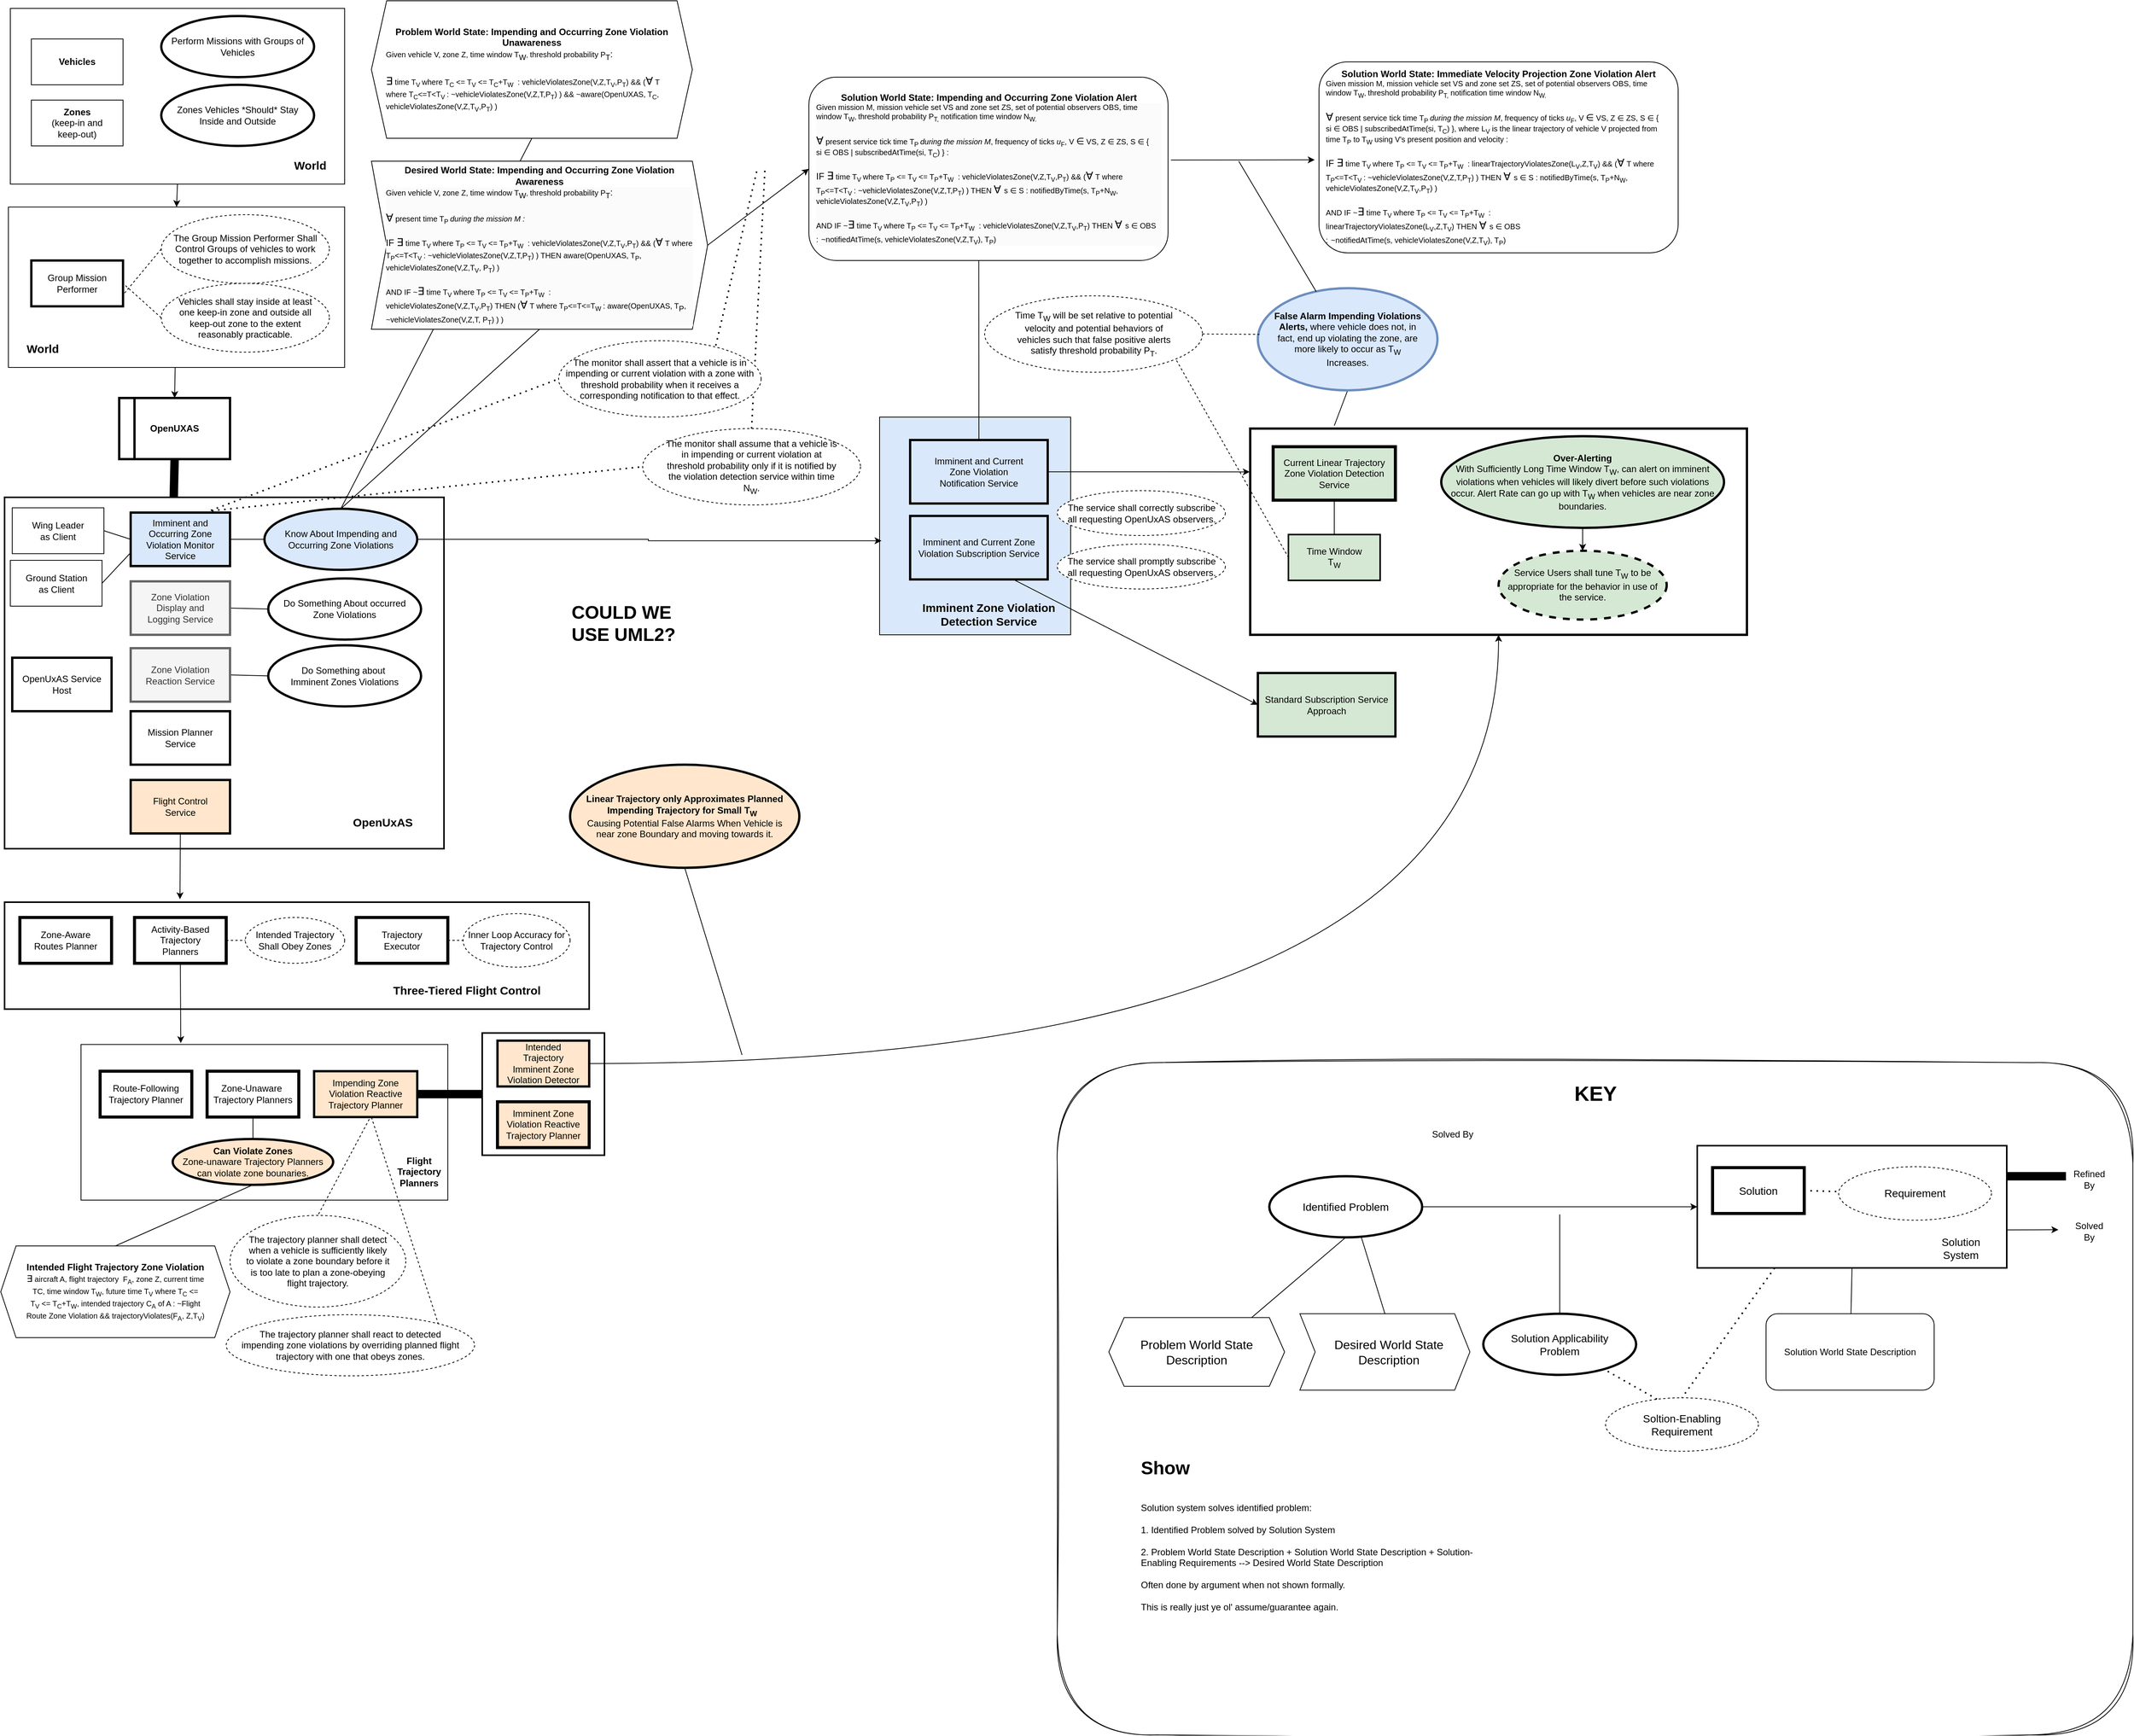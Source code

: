 <mxfile version="24.6.4" type="device">
  <diagram name="Page-1" id="yXuvJgtH6QPZDnH7URkE">
    <mxGraphModel dx="1375" dy="895" grid="1" gridSize="10" guides="1" tooltips="1" connect="1" arrows="1" fold="1" page="1" pageScale="1" pageWidth="1600" pageHeight="1200" math="0" shadow="0">
      <root>
        <mxCell id="0" />
        <mxCell id="1" parent="0" />
        <mxCell id="JSQSmUIgRKh7VZr8fQnd-71" value="" style="rounded=1;whiteSpace=wrap;html=1;strokeColor=default;align=center;verticalAlign=middle;spacing=10;fontFamily=Helvetica;fontSize=12;fontColor=default;fillColor=default;sketch=1;curveFitting=1;jiggle=2;" parent="1" vertex="1">
          <mxGeometry x="1452.5" y="1410" width="1407.5" height="880" as="geometry" />
        </mxCell>
        <mxCell id="JSQSmUIgRKh7VZr8fQnd-45" style="rounded=0;orthogonalLoop=1;jettySize=auto;html=1;exitX=0.5;exitY=1;exitDx=0;exitDy=0;endArrow=none;endFill=0;" parent="1" source="JSQSmUIgRKh7VZr8fQnd-19" target="JSQSmUIgRKh7VZr8fQnd-59" edge="1">
          <mxGeometry relative="1" as="geometry">
            <mxPoint x="2500" y="1768.75" as="targetPoint" />
          </mxGeometry>
        </mxCell>
        <mxCell id="JSQSmUIgRKh7VZr8fQnd-19" value="" style="rounded=0;whiteSpace=wrap;html=1;strokeWidth=2;" parent="1" vertex="1">
          <mxGeometry x="2290" y="1518.75" width="405" height="160" as="geometry" />
        </mxCell>
        <mxCell id="3HOIWTGmucpw2cb6dpyh-17" value="" style="rounded=0;whiteSpace=wrap;html=1;fillColor=#dae8fc;strokeColor=#000000;" parent="1" vertex="1">
          <mxGeometry x="1220" y="565" width="250" height="285" as="geometry" />
        </mxCell>
        <mxCell id="zZAwamqaLNWORr6iWZXO-54" value="" style="rounded=0;whiteSpace=wrap;html=1;align=center;verticalAlign=middle;spacingLeft=10;spacingRight=10;spacingTop=10;spacingBottom=10;fontFamily=Helvetica;fontSize=12;strokeWidth=3;strokeColor=#000000;" parent="1" vertex="1">
          <mxGeometry x="1705" y="580" width="650" height="270" as="geometry" />
        </mxCell>
        <mxCell id="KBQtOnZJJO23YoY9Fe5M-16" value="" style="rounded=0;whiteSpace=wrap;html=1;strokeColor=default;align=center;verticalAlign=middle;spacingLeft=10;spacingRight=10;spacingTop=10;spacingBottom=10;fontFamily=Helvetica;fontSize=12;fontColor=default;fillColor=default;strokeWidth=1;" parent="1" vertex="1">
          <mxGeometry x="80" y="290" width="440" height="210" as="geometry" />
        </mxCell>
        <mxCell id="zZAwamqaLNWORr6iWZXO-48" style="rounded=0;orthogonalLoop=1;jettySize=auto;html=1;exitX=0.5;exitY=1;exitDx=0;exitDy=0;entryX=0.5;entryY=0;entryDx=0;entryDy=0;" parent="1" source="zZAwamqaLNWORr6iWZXO-45" target="KBQtOnZJJO23YoY9Fe5M-16" edge="1">
          <mxGeometry relative="1" as="geometry" />
        </mxCell>
        <mxCell id="zZAwamqaLNWORr6iWZXO-45" value="" style="rounded=0;whiteSpace=wrap;html=1;" parent="1" vertex="1">
          <mxGeometry x="82.5" y="30" width="437.5" height="230" as="geometry" />
        </mxCell>
        <mxCell id="zZAwamqaLNWORr6iWZXO-28" value="" style="rounded=0;whiteSpace=wrap;html=1;strokeWidth=2;" parent="1" vertex="1">
          <mxGeometry x="700" y="1371.25" width="160" height="160" as="geometry" />
        </mxCell>
        <mxCell id="zZAwamqaLNWORr6iWZXO-24" value="" style="rounded=0;whiteSpace=wrap;html=1;" parent="1" vertex="1">
          <mxGeometry x="175" y="1386.25" width="480" height="203.75" as="geometry" />
        </mxCell>
        <mxCell id="KBQtOnZJJO23YoY9Fe5M-14" style="rounded=0;orthogonalLoop=1;jettySize=auto;html=1;fontFamily=Helvetica;fontSize=12;fontColor=default;entryX=0.5;entryY=0;entryDx=0;entryDy=0;" parent="1" source="KBQtOnZJJO23YoY9Fe5M-16" target="KBQtOnZJJO23YoY9Fe5M-17" edge="1">
          <mxGeometry relative="1" as="geometry">
            <mxPoint x="274" y="480" as="sourcePoint" />
          </mxGeometry>
        </mxCell>
        <mxCell id="KBQtOnZJJO23YoY9Fe5M-1" value="Group Mission Performer" style="rounded=0;whiteSpace=wrap;html=1;strokeWidth=3;" parent="1" vertex="1">
          <mxGeometry x="110" y="360" width="120" height="60" as="geometry" />
        </mxCell>
        <mxCell id="KBQtOnZJJO23YoY9Fe5M-2" value="Perform Missions with Groups of Vehicles" style="ellipse;whiteSpace=wrap;html=1;spacingLeft=10;spacingBottom=10;spacingRight=10;spacingTop=10;strokeWidth=3;" parent="1" vertex="1">
          <mxGeometry x="280" y="40" width="200" height="80" as="geometry" />
        </mxCell>
        <mxCell id="KBQtOnZJJO23YoY9Fe5M-8" value="Zones Vehicles *Should* Stay Inside and Outside" style="ellipse;whiteSpace=wrap;html=1;spacingLeft=10;spacingBottom=10;spacingRight=10;spacingTop=10;strokeWidth=3;" parent="1" vertex="1">
          <mxGeometry x="280" y="130" width="200" height="80" as="geometry" />
        </mxCell>
        <mxCell id="KBQtOnZJJO23YoY9Fe5M-10" style="rounded=0;orthogonalLoop=1;jettySize=auto;html=1;exitX=0;exitY=0.5;exitDx=0;exitDy=0;fontFamily=Helvetica;fontSize=12;fontColor=default;dashed=1;entryX=1;entryY=0.75;entryDx=0;entryDy=0;endArrow=none;endFill=0;" parent="1" source="KBQtOnZJJO23YoY9Fe5M-9" target="KBQtOnZJJO23YoY9Fe5M-1" edge="1">
          <mxGeometry relative="1" as="geometry" />
        </mxCell>
        <mxCell id="KBQtOnZJJO23YoY9Fe5M-9" value="The Group Mission Performer Shall Control Groups of vehicles to work together to accomplish missions." style="ellipse;whiteSpace=wrap;html=1;spacingLeft=10;spacingBottom=10;spacingRight=10;spacingTop=10;dashed=1;" parent="1" vertex="1">
          <mxGeometry x="280" y="300" width="220" height="90" as="geometry" />
        </mxCell>
        <mxCell id="KBQtOnZJJO23YoY9Fe5M-11" value="Vehicles shall stay inside at least one keep-in zone and outside all keep-out zone to the extent&lt;div&gt;reasonably practicable.&lt;/div&gt;" style="ellipse;whiteSpace=wrap;html=1;spacingLeft=10;spacingBottom=10;spacingRight=10;spacingTop=10;dashed=1;" parent="1" vertex="1">
          <mxGeometry x="280" y="390" width="220" height="90" as="geometry" />
        </mxCell>
        <mxCell id="KBQtOnZJJO23YoY9Fe5M-12" style="rounded=0;orthogonalLoop=1;jettySize=auto;html=1;exitX=0;exitY=0.5;exitDx=0;exitDy=0;fontFamily=Helvetica;fontSize=12;fontColor=default;dashed=1;entryX=1;entryY=0.5;entryDx=0;entryDy=0;endArrow=none;endFill=0;" parent="1" source="KBQtOnZJJO23YoY9Fe5M-11" target="KBQtOnZJJO23YoY9Fe5M-1" edge="1">
          <mxGeometry relative="1" as="geometry">
            <mxPoint x="50" y="380" as="sourcePoint" />
            <mxPoint x="120" y="385" as="targetPoint" />
          </mxGeometry>
        </mxCell>
        <mxCell id="KBQtOnZJJO23YoY9Fe5M-17" value="&lt;b&gt;OpenUXAS&lt;/b&gt;" style="shape=internalStorage;whiteSpace=wrap;html=1;backgroundOutline=1;strokeColor=default;align=center;verticalAlign=middle;spacingLeft=10;spacingRight=10;spacingTop=10;spacingBottom=10;fontFamily=Helvetica;fontSize=12;fontColor=default;fillColor=default;dx=20;dy=0;strokeWidth=3;" parent="1" vertex="1">
          <mxGeometry x="225" y="540" width="145" height="80" as="geometry" />
        </mxCell>
        <mxCell id="KBQtOnZJJO23YoY9Fe5M-18" value="" style="rounded=0;whiteSpace=wrap;html=1;strokeColor=default;align=left;verticalAlign=middle;spacingLeft=10;spacingRight=10;spacingTop=10;spacingBottom=10;fontFamily=Helvetica;fontSize=12;fontColor=default;fillColor=default;strokeWidth=2;" parent="1" vertex="1">
          <mxGeometry x="75" y="670" width="575" height="460" as="geometry" />
        </mxCell>
        <mxCell id="KBQtOnZJJO23YoY9Fe5M-19" value="OpenUxAS Service&lt;div&gt;Host&lt;/div&gt;" style="rounded=0;whiteSpace=wrap;html=1;strokeWidth=3;" parent="1" vertex="1">
          <mxGeometry x="85" y="880" width="130" height="70" as="geometry" />
        </mxCell>
        <mxCell id="KBQtOnZJJO23YoY9Fe5M-26" value="Mission&amp;nbsp;&lt;span style=&quot;background-color: initial;&quot;&gt;Planner&lt;/span&gt;&lt;div&gt;&lt;span style=&quot;background-color: initial;&quot;&gt;Service&lt;/span&gt;&lt;/div&gt;" style="rounded=0;whiteSpace=wrap;html=1;strokeWidth=3;" parent="1" vertex="1">
          <mxGeometry x="240" y="950" width="130" height="70" as="geometry" />
        </mxCell>
        <mxCell id="zZAwamqaLNWORr6iWZXO-94" style="rounded=0;orthogonalLoop=1;jettySize=auto;html=1;exitX=0;exitY=0.5;exitDx=0;exitDy=0;entryX=1;entryY=0.5;entryDx=0;entryDy=0;endArrow=none;endFill=0;" parent="1" source="KBQtOnZJJO23YoY9Fe5M-27" target="zZAwamqaLNWORr6iWZXO-92" edge="1">
          <mxGeometry relative="1" as="geometry" />
        </mxCell>
        <mxCell id="zZAwamqaLNWORr6iWZXO-95" style="rounded=0;orthogonalLoop=1;jettySize=auto;html=1;exitX=0;exitY=0.75;exitDx=0;exitDy=0;entryX=1;entryY=0.5;entryDx=0;entryDy=0;endArrow=none;endFill=0;" parent="1" source="KBQtOnZJJO23YoY9Fe5M-27" target="zZAwamqaLNWORr6iWZXO-93" edge="1">
          <mxGeometry relative="1" as="geometry" />
        </mxCell>
        <mxCell id="KBQtOnZJJO23YoY9Fe5M-27" value="Imminent and Occurring Zone Violation Monitor Service" style="rounded=0;whiteSpace=wrap;html=1;strokeWidth=3;fillColor=#dae8fc;strokeColor=#000000;spacingLeft=10;spacingRight=10;spacingBottom=10;spacingTop=10;spacing=10;" parent="1" vertex="1">
          <mxGeometry x="240" y="690" width="130" height="70" as="geometry" />
        </mxCell>
        <mxCell id="KBQtOnZJJO23YoY9Fe5M-28" style="rounded=0;orthogonalLoop=1;jettySize=auto;html=1;exitX=0.5;exitY=1;exitDx=0;exitDy=0;entryX=0.385;entryY=0;entryDx=0;entryDy=0;fontFamily=Helvetica;fontSize=12;fontColor=default;endArrow=none;endFill=0;shadow=0;flowAnimation=0;strokeWidth=11.0;entryPerimeter=0;" parent="1" source="KBQtOnZJJO23YoY9Fe5M-17" target="KBQtOnZJJO23YoY9Fe5M-18" edge="1">
          <mxGeometry relative="1" as="geometry">
            <mxPoint x="270" y="770" as="sourcePoint" />
          </mxGeometry>
        </mxCell>
        <mxCell id="KBQtOnZJJO23YoY9Fe5M-31" value="" style="rounded=0;whiteSpace=wrap;html=1;strokeWidth=2;" parent="1" vertex="1">
          <mxGeometry x="75" y="1200" width="765" height="140" as="geometry" />
        </mxCell>
        <mxCell id="KBQtOnZJJO23YoY9Fe5M-33" value="Zone-Aware&lt;div&gt;Routes Planner&lt;/div&gt;" style="rounded=0;whiteSpace=wrap;html=1;strokeWidth=4;" parent="1" vertex="1">
          <mxGeometry x="95" y="1220" width="120" height="60" as="geometry" />
        </mxCell>
        <mxCell id="KBQtOnZJJO23YoY9Fe5M-34" style="rounded=0;orthogonalLoop=1;jettySize=auto;html=1;exitX=1;exitY=0.5;exitDx=0;exitDy=0;entryX=0;entryY=0.5;entryDx=0;entryDy=0;endArrow=none;endFill=0;dashed=1;" parent="1" source="KBQtOnZJJO23YoY9Fe5M-35" target="KBQtOnZJJO23YoY9Fe5M-39" edge="1">
          <mxGeometry relative="1" as="geometry" />
        </mxCell>
        <mxCell id="KBQtOnZJJO23YoY9Fe5M-35" value="Activity-Based Trajectory&lt;div&gt;Planners&lt;/div&gt;" style="rounded=0;whiteSpace=wrap;html=1;strokeWidth=4;" parent="1" vertex="1">
          <mxGeometry x="245" y="1220" width="120" height="60" as="geometry" />
        </mxCell>
        <mxCell id="KBQtOnZJJO23YoY9Fe5M-39" value="Intended Trajectory Shall Obey Zones" style="ellipse;whiteSpace=wrap;html=1;dashed=1;" parent="1" vertex="1">
          <mxGeometry x="390" y="1220" width="130" height="60" as="geometry" />
        </mxCell>
        <mxCell id="zZAwamqaLNWORr6iWZXO-71" style="rounded=0;orthogonalLoop=1;jettySize=auto;html=1;exitX=0.5;exitY=1;exitDx=0;exitDy=0;entryX=0.5;entryY=0;entryDx=0;entryDy=0;endArrow=none;endFill=0;" parent="1" source="KBQtOnZJJO23YoY9Fe5M-45" target="zZAwamqaLNWORr6iWZXO-69" edge="1">
          <mxGeometry relative="1" as="geometry" />
        </mxCell>
        <mxCell id="KBQtOnZJJO23YoY9Fe5M-45" value="Zone-Unaware&amp;nbsp;&lt;div&gt;Trajectory Planners&lt;/div&gt;" style="rounded=0;whiteSpace=wrap;html=1;strokeWidth=4;" parent="1" vertex="1">
          <mxGeometry x="340" y="1421.25" width="120" height="60" as="geometry" />
        </mxCell>
        <mxCell id="KBQtOnZJJO23YoY9Fe5M-46" value="Trajectory&lt;div&gt;Executor&lt;/div&gt;" style="rounded=0;whiteSpace=wrap;html=1;strokeWidth=4;" parent="1" vertex="1">
          <mxGeometry x="535" y="1220" width="120" height="60" as="geometry" />
        </mxCell>
        <mxCell id="KBQtOnZJJO23YoY9Fe5M-47" value="Inner Loop Accuracy for Trajectory Control" style="ellipse;whiteSpace=wrap;html=1;dashed=1;" parent="1" vertex="1">
          <mxGeometry x="675" y="1215" width="140" height="70" as="geometry" />
        </mxCell>
        <mxCell id="KBQtOnZJJO23YoY9Fe5M-48" style="rounded=0;orthogonalLoop=1;jettySize=auto;html=1;exitX=1;exitY=0.5;exitDx=0;exitDy=0;endArrow=none;endFill=0;dashed=1;" parent="1" source="KBQtOnZJJO23YoY9Fe5M-46" target="KBQtOnZJJO23YoY9Fe5M-47" edge="1">
          <mxGeometry relative="1" as="geometry">
            <mxPoint x="280" y="1290" as="sourcePoint" />
            <mxPoint x="280" y="1330" as="targetPoint" />
          </mxGeometry>
        </mxCell>
        <mxCell id="KBQtOnZJJO23YoY9Fe5M-53" value="Route-Following Trajectory Planner" style="rounded=0;whiteSpace=wrap;html=1;strokeWidth=4;" parent="1" vertex="1">
          <mxGeometry x="200" y="1421.25" width="120" height="60" as="geometry" />
        </mxCell>
        <mxCell id="KBQtOnZJJO23YoY9Fe5M-60" style="rounded=0;orthogonalLoop=1;jettySize=auto;html=1;exitX=0.556;exitY=0.958;exitDx=0;exitDy=0;entryX=0.5;entryY=0;entryDx=0;entryDy=0;endArrow=none;endFill=0;exitPerimeter=0;dashed=1;" parent="1" source="KBQtOnZJJO23YoY9Fe5M-65" target="zZAwamqaLNWORr6iWZXO-75" edge="1">
          <mxGeometry relative="1" as="geometry">
            <mxPoint x="835" y="1680" as="targetPoint" />
          </mxGeometry>
        </mxCell>
        <mxCell id="KBQtOnZJJO23YoY9Fe5M-61" value="Imminent Zone Violation Reactive Trajectory Planner" style="rounded=0;whiteSpace=wrap;html=1;strokeWidth=4;fillColor=#ffe6cc;strokeColor=#000000;" parent="1" vertex="1">
          <mxGeometry x="720" y="1461.25" width="120" height="60" as="geometry" />
        </mxCell>
        <mxCell id="KBQtOnZJJO23YoY9Fe5M-65" value="Impending Zone&lt;div&gt;Violation Reactive&lt;/div&gt;&lt;div&gt;Trajectory Planner&lt;/div&gt;" style="rounded=0;whiteSpace=wrap;html=1;strokeWidth=3;fillColor=#ffe6cc;strokeColor=#000000;" parent="1" vertex="1">
          <mxGeometry x="480" y="1421.25" width="135" height="60" as="geometry" />
        </mxCell>
        <mxCell id="KBQtOnZJJO23YoY9Fe5M-71" style="rounded=0;orthogonalLoop=1;jettySize=auto;html=1;exitX=0.5;exitY=1;exitDx=0;exitDy=0;fontFamily=Helvetica;fontSize=12;fontColor=default;entryX=0.3;entryY=-0.028;entryDx=0;entryDy=0;entryPerimeter=0;" parent="1" source="KBQtOnZJJO23YoY9Fe5M-74" target="KBQtOnZJJO23YoY9Fe5M-31" edge="1">
          <mxGeometry relative="1" as="geometry">
            <mxPoint x="305" y="1210" as="targetPoint" />
          </mxGeometry>
        </mxCell>
        <mxCell id="KBQtOnZJJO23YoY9Fe5M-74" value="Flight&amp;nbsp;&lt;span style=&quot;background-color: initial;&quot;&gt;Control&lt;/span&gt;&lt;div&gt;&lt;span style=&quot;background-color: initial;&quot;&gt;Service&lt;/span&gt;&lt;/div&gt;" style="rounded=0;whiteSpace=wrap;html=1;strokeWidth=3;fillColor=#ffe6cc;strokeColor=#000000;" parent="1" vertex="1">
          <mxGeometry x="240" y="1040" width="130" height="70" as="geometry" />
        </mxCell>
        <mxCell id="zZAwamqaLNWORr6iWZXO-2" value="Do Something about&amp;nbsp;&lt;div&gt;Imminent Zones Violations&lt;/div&gt;" style="ellipse;whiteSpace=wrap;html=1;spacingLeft=10;spacingBottom=10;spacingRight=10;spacingTop=10;strokeWidth=3;" parent="1" vertex="1">
          <mxGeometry x="420" y="863.75" width="200" height="80" as="geometry" />
        </mxCell>
        <mxCell id="zZAwamqaLNWORr6iWZXO-3" value="Do Something About occurred Zone Violations" style="ellipse;whiteSpace=wrap;html=1;spacingLeft=10;spacingBottom=10;spacingRight=10;spacingTop=10;strokeWidth=3;" parent="1" vertex="1">
          <mxGeometry x="420" y="776.25" width="200" height="80" as="geometry" />
        </mxCell>
        <mxCell id="zZAwamqaLNWORr6iWZXO-12" style="rounded=0;orthogonalLoop=1;jettySize=auto;html=1;exitX=0;exitY=0.5;exitDx=0;exitDy=0;entryX=1;entryY=0.5;entryDx=0;entryDy=0;endArrow=none;endFill=0;" parent="1" source="zZAwamqaLNWORr6iWZXO-6" target="KBQtOnZJJO23YoY9Fe5M-27" edge="1">
          <mxGeometry relative="1" as="geometry" />
        </mxCell>
        <mxCell id="zZAwamqaLNWORr6iWZXO-14" style="rounded=0;orthogonalLoop=1;jettySize=auto;html=1;exitX=0.5;exitY=0;exitDx=0;exitDy=0;entryX=0.5;entryY=1;entryDx=0;entryDy=0;spacing=10;endArrow=none;endFill=0;" parent="1" source="zZAwamqaLNWORr6iWZXO-6" target="JSQSmUIgRKh7VZr8fQnd-53" edge="1">
          <mxGeometry relative="1" as="geometry">
            <mxPoint x="618.264" y="556.596" as="targetPoint" />
          </mxGeometry>
        </mxCell>
        <mxCell id="zZAwamqaLNWORr6iWZXO-20" style="rounded=0;orthogonalLoop=1;jettySize=auto;html=1;exitX=1;exitY=0.5;exitDx=0;exitDy=0;entryX=-0.001;entryY=0.21;entryDx=0;entryDy=0;entryPerimeter=0;" parent="1" source="3HOIWTGmucpw2cb6dpyh-7" target="zZAwamqaLNWORr6iWZXO-54" edge="1">
          <mxGeometry relative="1" as="geometry">
            <mxPoint x="1710" y="637" as="targetPoint" />
          </mxGeometry>
        </mxCell>
        <mxCell id="3HOIWTGmucpw2cb6dpyh-27" style="rounded=0;orthogonalLoop=1;jettySize=auto;html=1;exitX=0.5;exitY=0;exitDx=0;exitDy=0;endArrow=none;endFill=0;entryX=0.5;entryY=1;entryDx=0;entryDy=0;" parent="1" source="zZAwamqaLNWORr6iWZXO-6" target="JSQSmUIgRKh7VZr8fQnd-50" edge="1">
          <mxGeometry relative="1" as="geometry">
            <mxPoint x="717.87" y="390.04" as="targetPoint" />
          </mxGeometry>
        </mxCell>
        <mxCell id="zZAwamqaLNWORr6iWZXO-6" value="Know About Impending and Occurring Zone Violations" style="ellipse;whiteSpace=wrap;html=1;spacingLeft=10;spacingBottom=10;spacingRight=10;spacingTop=10;strokeWidth=3;fillColor=#dae8fc;strokeColor=#000000;" parent="1" vertex="1">
          <mxGeometry x="415" y="685" width="200" height="80" as="geometry" />
        </mxCell>
        <mxCell id="zZAwamqaLNWORr6iWZXO-11" value="&lt;b&gt;&lt;font style=&quot;font-size: 15px;&quot;&gt;OpenUxAS&lt;/font&gt;&lt;/b&gt;" style="text;html=1;align=center;verticalAlign=middle;whiteSpace=wrap;rounded=0;" parent="1" vertex="1">
          <mxGeometry x="540" y="1080" width="60" height="30" as="geometry" />
        </mxCell>
        <mxCell id="zZAwamqaLNWORr6iWZXO-35" style="rounded=0;orthogonalLoop=1;jettySize=auto;html=1;exitX=0.5;exitY=1;exitDx=0;exitDy=0;entryX=0.5;entryY=0;entryDx=0;entryDy=0;endArrow=none;endFill=0;" parent="1" source="zZAwamqaLNWORr6iWZXO-19" target="zZAwamqaLNWORr6iWZXO-34" edge="1">
          <mxGeometry relative="1" as="geometry" />
        </mxCell>
        <mxCell id="zZAwamqaLNWORr6iWZXO-19" value="Current Linear Trajectory Zone&amp;nbsp;&lt;span style=&quot;background-color: initial;&quot;&gt;Violation Detection&lt;/span&gt;&lt;div&gt;Service&lt;/div&gt;" style="rounded=0;whiteSpace=wrap;html=1;strokeWidth=4;spacingLeft=10;spacingRight=10;fillColor=#d5e8d4;strokeColor=#000000;" parent="1" vertex="1">
          <mxGeometry x="1735" y="603.75" width="160" height="70" as="geometry" />
        </mxCell>
        <mxCell id="zZAwamqaLNWORr6iWZXO-81" style="edgeStyle=orthogonalEdgeStyle;rounded=0;orthogonalLoop=1;jettySize=auto;html=1;exitX=1;exitY=0.5;exitDx=0;exitDy=0;entryX=0.5;entryY=1;entryDx=0;entryDy=0;curved=1;" parent="1" source="zZAwamqaLNWORr6iWZXO-21" target="zZAwamqaLNWORr6iWZXO-54" edge="1">
          <mxGeometry relative="1" as="geometry" />
        </mxCell>
        <mxCell id="zZAwamqaLNWORr6iWZXO-82" style="rounded=0;orthogonalLoop=1;jettySize=auto;html=1;entryX=0.5;entryY=1;entryDx=0;entryDy=0;endArrow=none;endFill=0;" parent="1" target="zZAwamqaLNWORr6iWZXO-63" edge="1">
          <mxGeometry relative="1" as="geometry">
            <mxPoint x="1040" y="1400" as="sourcePoint" />
          </mxGeometry>
        </mxCell>
        <mxCell id="zZAwamqaLNWORr6iWZXO-21" value="Intended Trajectory Imminent Zone Violation Detector" style="rounded=0;whiteSpace=wrap;html=1;spacing=10;strokeWidth=3;fillColor=#ffe6cc;strokeColor=#000000;" parent="1" vertex="1">
          <mxGeometry x="720" y="1381.25" width="120" height="60" as="geometry" />
        </mxCell>
        <mxCell id="zZAwamqaLNWORr6iWZXO-29" style="rounded=0;orthogonalLoop=1;jettySize=auto;html=1;entryX=0;entryY=0.5;entryDx=0;entryDy=0;fontFamily=Helvetica;fontSize=12;fontColor=default;endArrow=none;endFill=0;shadow=0;flowAnimation=0;strokeWidth=11.0;exitX=1;exitY=0.5;exitDx=0;exitDy=0;" parent="1" source="KBQtOnZJJO23YoY9Fe5M-65" target="zZAwamqaLNWORr6iWZXO-28" edge="1">
          <mxGeometry relative="1" as="geometry">
            <mxPoint x="660" y="1448.75" as="sourcePoint" />
            <mxPoint x="335" y="1418.75" as="targetPoint" />
          </mxGeometry>
        </mxCell>
        <mxCell id="zZAwamqaLNWORr6iWZXO-41" style="edgeStyle=orthogonalEdgeStyle;rounded=0;orthogonalLoop=1;jettySize=auto;html=1;exitX=0.5;exitY=1;exitDx=0;exitDy=0;" parent="1" source="zZAwamqaLNWORr6iWZXO-32" target="zZAwamqaLNWORr6iWZXO-39" edge="1">
          <mxGeometry relative="1" as="geometry" />
        </mxCell>
        <mxCell id="zZAwamqaLNWORr6iWZXO-32" value="&lt;div&gt;&lt;b&gt;Over-Alerting&lt;/b&gt;&lt;/div&gt;With Sufficiently Long Time Window T&lt;sub&gt;W&lt;/sub&gt;, can alert on imminent violations when vehicles will likely divert before such violations occur. Alert Rate can go up with T&lt;sub&gt;W&lt;/sub&gt;&amp;nbsp;when vehicles are near zone boundaries." style="ellipse;whiteSpace=wrap;html=1;spacingLeft=10;spacingBottom=10;spacingRight=10;spacingTop=10;strokeWidth=3;fillColor=#d5e8d4;strokeColor=#000000;" parent="1" vertex="1">
          <mxGeometry x="1955" y="590" width="370" height="120" as="geometry" />
        </mxCell>
        <mxCell id="zZAwamqaLNWORr6iWZXO-34" value="Time Window&lt;div&gt;T&lt;sub&gt;W&lt;/sub&gt;&lt;/div&gt;" style="rounded=0;whiteSpace=wrap;html=1;strokeColor=#000000;align=center;verticalAlign=middle;spacingLeft=10;spacingRight=10;spacingTop=10;spacingBottom=10;fontFamily=Helvetica;fontSize=12;fillColor=#d5e8d4;strokeWidth=2;" parent="1" vertex="1">
          <mxGeometry x="1755" y="718.75" width="120" height="60" as="geometry" />
        </mxCell>
        <mxCell id="zZAwamqaLNWORr6iWZXO-39" value="Service Users shall tune T&lt;sub&gt;W&lt;/sub&gt; to be appropriate for the behavior in use of the service." style="ellipse;whiteSpace=wrap;html=1;spacingLeft=10;spacingBottom=10;spacingRight=10;spacingTop=10;dashed=1;fillColor=#d5e8d4;strokeColor=#000000;strokeWidth=3;" parent="1" vertex="1">
          <mxGeometry x="2030" y="740" width="220" height="90" as="geometry" />
        </mxCell>
        <mxCell id="zZAwamqaLNWORr6iWZXO-46" value="&lt;b&gt;Vehicles&lt;/b&gt;" style="rounded=0;whiteSpace=wrap;html=1;strokeColor=default;align=center;verticalAlign=middle;spacingLeft=10;spacingRight=10;spacingTop=10;spacingBottom=10;fontFamily=Helvetica;fontSize=12;fontColor=default;fillColor=default;" parent="1" vertex="1">
          <mxGeometry x="110" y="70" width="120" height="60" as="geometry" />
        </mxCell>
        <mxCell id="zZAwamqaLNWORr6iWZXO-47" value="&lt;b&gt;Zones&lt;/b&gt;&lt;div&gt;(keep-in and keep-out)&lt;/div&gt;" style="rounded=0;whiteSpace=wrap;html=1;strokeColor=default;align=center;verticalAlign=middle;spacingLeft=10;spacingRight=10;spacingTop=10;spacingBottom=10;fontFamily=Helvetica;fontSize=12;fontColor=default;fillColor=default;" parent="1" vertex="1">
          <mxGeometry x="110" y="150" width="120" height="60" as="geometry" />
        </mxCell>
        <mxCell id="zZAwamqaLNWORr6iWZXO-59" style="rounded=0;orthogonalLoop=1;jettySize=auto;html=1;exitX=1;exitY=0.5;exitDx=0;exitDy=0;endArrow=none;endFill=0;entryX=0;entryY=0.5;entryDx=0;entryDy=0;" parent="1" source="zZAwamqaLNWORr6iWZXO-57" target="zZAwamqaLNWORr6iWZXO-2" edge="1">
          <mxGeometry relative="1" as="geometry" />
        </mxCell>
        <mxCell id="zZAwamqaLNWORr6iWZXO-57" value="Zone Violation Reaction Service" style="rounded=0;whiteSpace=wrap;html=1;strokeWidth=3;fillColor=#f5f5f5;strokeColor=#666666;spacingLeft=10;spacingRight=10;spacingBottom=10;spacingTop=10;spacing=10;fontColor=#333333;" parent="1" vertex="1">
          <mxGeometry x="240" y="867.5" width="130" height="70" as="geometry" />
        </mxCell>
        <mxCell id="zZAwamqaLNWORr6iWZXO-60" style="rounded=0;orthogonalLoop=1;jettySize=auto;html=1;exitX=1;exitY=0.5;exitDx=0;exitDy=0;entryX=0;entryY=0.5;entryDx=0;entryDy=0;endArrow=none;endFill=0;" parent="1" source="zZAwamqaLNWORr6iWZXO-58" target="zZAwamqaLNWORr6iWZXO-3" edge="1">
          <mxGeometry relative="1" as="geometry" />
        </mxCell>
        <mxCell id="zZAwamqaLNWORr6iWZXO-58" value="Zone Violation Display and Logging Service" style="rounded=0;whiteSpace=wrap;html=1;strokeWidth=3;fillColor=#f5f5f5;strokeColor=#666666;spacingLeft=10;spacingRight=10;spacingBottom=10;spacingTop=10;spacing=10;fontColor=#333333;" parent="1" vertex="1">
          <mxGeometry x="240" y="780" width="130" height="70" as="geometry" />
        </mxCell>
        <mxCell id="zZAwamqaLNWORr6iWZXO-63" value="&lt;b&gt;Linear Trajectory only Approximates Planned Impending Trajectory for Small T&lt;/b&gt;&lt;sub style=&quot;font-weight: bold;&quot;&gt;W&lt;/sub&gt;&amp;nbsp;&lt;span style=&quot;background-color: initial;&quot;&gt;&amp;nbsp;&lt;/span&gt;&lt;div&gt;&lt;div&gt;Causing&lt;b style=&quot;&quot;&gt; &lt;/b&gt;Potential False Alarms When Vehicle is near zone Boundary and moving towards it.&lt;/div&gt;&lt;/div&gt;" style="ellipse;whiteSpace=wrap;html=1;spacingRight=10;spacingLeft=10;strokeWidth=3;fillColor=#ffe6cc;strokeColor=#000000;" parent="1" vertex="1">
          <mxGeometry x="815" y="1020" width="300" height="135" as="geometry" />
        </mxCell>
        <mxCell id="zZAwamqaLNWORr6iWZXO-67" value="&lt;b&gt;&lt;font style=&quot;font-size: 15px;&quot;&gt;Three-Tiered Flight Control&lt;/font&gt;&lt;/b&gt;" style="text;html=1;align=center;verticalAlign=middle;whiteSpace=wrap;rounded=0;" parent="1" vertex="1">
          <mxGeometry x="560" y="1300" width="240" height="30" as="geometry" />
        </mxCell>
        <mxCell id="zZAwamqaLNWORr6iWZXO-68" style="rounded=0;orthogonalLoop=1;jettySize=auto;html=1;exitX=0.5;exitY=1;exitDx=0;exitDy=0;entryX=0.272;entryY=-0.009;entryDx=0;entryDy=0;entryPerimeter=0;" parent="1" source="KBQtOnZJJO23YoY9Fe5M-35" target="zZAwamqaLNWORr6iWZXO-24" edge="1">
          <mxGeometry relative="1" as="geometry">
            <mxPoint x="300" y="1380" as="targetPoint" />
          </mxGeometry>
        </mxCell>
        <mxCell id="zZAwamqaLNWORr6iWZXO-70" style="rounded=0;orthogonalLoop=1;jettySize=auto;html=1;exitX=0.5;exitY=1;exitDx=0;exitDy=0;endArrow=none;endFill=0;entryX=0.5;entryY=0;entryDx=0;entryDy=0;" parent="1" source="zZAwamqaLNWORr6iWZXO-69" target="zZAwamqaLNWORr6iWZXO-73" edge="1">
          <mxGeometry relative="1" as="geometry">
            <mxPoint x="400" y="1670" as="targetPoint" />
          </mxGeometry>
        </mxCell>
        <mxCell id="zZAwamqaLNWORr6iWZXO-69" value="&lt;b&gt;Can Violate Zones&lt;/b&gt;&lt;div&gt;Zone-unaware Trajectory Planners can violate zone bounaries.&lt;/div&gt;" style="ellipse;whiteSpace=wrap;html=1;spacingRight=10;spacingLeft=10;fillColor=#ffe6cc;strokeColor=#000000;strokeWidth=3;" parent="1" vertex="1">
          <mxGeometry x="295" y="1510" width="210" height="60" as="geometry" />
        </mxCell>
        <mxCell id="zZAwamqaLNWORr6iWZXO-73" value="&lt;b&gt;Intended Flight Trajectory Zone Violation&lt;/b&gt;&lt;div&gt;&lt;span style=&quot;background-color: initial;&quot;&gt;∃&lt;/span&gt;&lt;font style=&quot;font-size: 10px; background-color: initial;&quot;&gt;&amp;nbsp;aircraft A, flight trajectory&amp;nbsp; F&lt;sub&gt;A&lt;/sub&gt;, zone Z, current time TC, time window T&lt;sub&gt;W&lt;/sub&gt;, future time T&lt;sub&gt;V&lt;/sub&gt;&amp;nbsp;where T&lt;sub&gt;C&lt;/sub&gt;&amp;nbsp;&amp;lt;= T&lt;sub&gt;V&lt;/sub&gt;&amp;nbsp;&amp;lt;= T&lt;sub&gt;C&lt;/sub&gt;+T&lt;sub&gt;W&lt;/sub&gt;, intended trajectory C&lt;sub&gt;A&lt;/sub&gt;&amp;nbsp;of A : ~Flight Route Zone Violation &amp;amp;&amp;amp; trajectoryViolates&lt;/font&gt;&lt;span style=&quot;background-color: initial;&quot;&gt;&lt;font style=&quot;font-size: 10px;&quot;&gt;(F&lt;sub&gt;A&lt;/sub&gt;, Z,T&lt;sub&gt;V&lt;/sub&gt;)&lt;/font&gt;&lt;/span&gt;&lt;/div&gt;" style="shape=hexagon;perimeter=hexagonPerimeter2;whiteSpace=wrap;html=1;fixedSize=1;spacing=30;" parent="1" vertex="1">
          <mxGeometry x="70" y="1650" width="300" height="120" as="geometry" />
        </mxCell>
        <mxCell id="zZAwamqaLNWORr6iWZXO-75" value="The trajectory planner shall detect when a vehicle is sufficiently likely to violate a zone boundary before it is too late to plan a zone-obeying flight trajectory." style="ellipse;whiteSpace=wrap;html=1;dashed=1;spacing=20;" parent="1" vertex="1">
          <mxGeometry x="370" y="1610" width="230" height="120" as="geometry" />
        </mxCell>
        <mxCell id="zZAwamqaLNWORr6iWZXO-76" value="The trajectory planner shall react to detected impending zone violations by overriding planned flight trajectory with one that obeys zones." style="ellipse;whiteSpace=wrap;html=1;dashed=1;spacing=20;" parent="1" vertex="1">
          <mxGeometry x="365" y="1740" width="325" height="80" as="geometry" />
        </mxCell>
        <mxCell id="zZAwamqaLNWORr6iWZXO-77" style="rounded=0;orthogonalLoop=1;jettySize=auto;html=1;exitX=0.556;exitY=1.004;exitDx=0;exitDy=0;entryX=1;entryY=0;entryDx=0;entryDy=0;endArrow=none;endFill=0;exitPerimeter=0;dashed=1;" parent="1" source="KBQtOnZJJO23YoY9Fe5M-65" target="zZAwamqaLNWORr6iWZXO-76" edge="1">
          <mxGeometry relative="1" as="geometry">
            <mxPoint x="600" y="1489" as="sourcePoint" />
            <mxPoint x="550" y="1630" as="targetPoint" />
          </mxGeometry>
        </mxCell>
        <mxCell id="zZAwamqaLNWORr6iWZXO-79" value="&lt;b&gt;Flight&lt;/b&gt;&lt;div&gt;&lt;b&gt;Trajectory&lt;/b&gt;&lt;/div&gt;&lt;div&gt;&lt;b&gt;Planners&lt;/b&gt;&lt;/div&gt;" style="text;html=1;align=center;verticalAlign=middle;whiteSpace=wrap;rounded=0;" parent="1" vertex="1">
          <mxGeometry x="585" y="1526.25" width="65" height="52.5" as="geometry" />
        </mxCell>
        <mxCell id="zZAwamqaLNWORr6iWZXO-85" style="rounded=0;orthogonalLoop=1;jettySize=auto;html=1;exitX=0.5;exitY=1;exitDx=0;exitDy=0;endArrow=none;endFill=0;" parent="1" source="zZAwamqaLNWORr6iWZXO-84" edge="1">
          <mxGeometry relative="1" as="geometry">
            <mxPoint x="1815" y="576.25" as="targetPoint" />
          </mxGeometry>
        </mxCell>
        <mxCell id="zZAwamqaLNWORr6iWZXO-84" value="&lt;b&gt;False Alarm Impending Violations Alerts,&amp;nbsp;&lt;/b&gt;where vehicle does not, in fact, end up violating the zone, are more likely to occur as T&lt;sub style=&quot;&quot;&gt;W&lt;/sub&gt; Increases." style="ellipse;whiteSpace=wrap;html=1;spacingRight=10;spacingLeft=10;strokeWidth=3;fillColor=#dae8fc;strokeColor=#6c8ebf;spacing=10;" parent="1" vertex="1">
          <mxGeometry x="1715" y="396.25" width="235" height="133.75" as="geometry" />
        </mxCell>
        <mxCell id="zZAwamqaLNWORr6iWZXO-92" value="Wing Leader&lt;div&gt;as Client&lt;/div&gt;" style="rounded=0;whiteSpace=wrap;html=1;" parent="1" vertex="1">
          <mxGeometry x="85" y="683.75" width="120" height="60" as="geometry" />
        </mxCell>
        <mxCell id="zZAwamqaLNWORr6iWZXO-93" value="Ground Station&lt;div&gt;as Client&lt;/div&gt;" style="rounded=0;whiteSpace=wrap;html=1;" parent="1" vertex="1">
          <mxGeometry x="82.5" y="752.5" width="120" height="60" as="geometry" />
        </mxCell>
        <mxCell id="zZAwamqaLNWORr6iWZXO-98" value="&lt;b&gt;&lt;font style=&quot;font-size: 15px;&quot;&gt;World&lt;/font&gt;&lt;/b&gt;" style="text;html=1;align=center;verticalAlign=middle;whiteSpace=wrap;rounded=0;" parent="1" vertex="1">
          <mxGeometry x="445" y="220" width="60" height="30" as="geometry" />
        </mxCell>
        <mxCell id="zZAwamqaLNWORr6iWZXO-99" value="&lt;b&gt;&lt;font style=&quot;font-size: 15px;&quot;&gt;World&lt;/font&gt;&lt;/b&gt;" style="text;html=1;align=center;verticalAlign=middle;whiteSpace=wrap;rounded=0;" parent="1" vertex="1">
          <mxGeometry x="95" y="460" width="60" height="30" as="geometry" />
        </mxCell>
        <mxCell id="JSQSmUIgRKh7VZr8fQnd-4" style="rounded=0;orthogonalLoop=1;jettySize=auto;html=1;exitX=1;exitY=0.5;exitDx=0;exitDy=0;entryX=0;entryY=0.5;entryDx=0;entryDy=0;" parent="1" source="JSQSmUIgRKh7VZr8fQnd-50" target="JSQSmUIgRKh7VZr8fQnd-54" edge="1">
          <mxGeometry relative="1" as="geometry">
            <mxPoint x="1070" y="250" as="sourcePoint" />
          </mxGeometry>
        </mxCell>
        <mxCell id="3HOIWTGmucpw2cb6dpyh-7" value="Imminent and Current&lt;div&gt;Zone Violation&lt;/div&gt;&lt;div&gt;Notification Service&lt;/div&gt;" style="rounded=0;whiteSpace=wrap;html=1;strokeWidth=3;fillColor=#dae8fc;strokeColor=#000000;" parent="1" vertex="1">
          <mxGeometry x="1260" y="595" width="180" height="83.13" as="geometry" />
        </mxCell>
        <mxCell id="3HOIWTGmucpw2cb6dpyh-15" style="rounded=0;orthogonalLoop=1;jettySize=auto;html=1;endArrow=none;endFill=0;exitX=0.473;exitY=0.996;exitDx=0;exitDy=0;exitPerimeter=0;" parent="1" source="JSQSmUIgRKh7VZr8fQnd-54" target="3HOIWTGmucpw2cb6dpyh-7" edge="1">
          <mxGeometry relative="1" as="geometry" />
        </mxCell>
        <mxCell id="JSQSmUIgRKh7VZr8fQnd-7" style="rounded=0;orthogonalLoop=1;jettySize=auto;html=1;exitX=1.008;exitY=0.452;exitDx=0;exitDy=0;entryX=-0.012;entryY=0.513;entryDx=0;entryDy=0;exitPerimeter=0;entryPerimeter=0;" parent="1" source="JSQSmUIgRKh7VZr8fQnd-54" target="JSQSmUIgRKh7VZr8fQnd-55" edge="1">
          <mxGeometry relative="1" as="geometry">
            <mxPoint x="1755" y="240" as="targetPoint" />
          </mxGeometry>
        </mxCell>
        <mxCell id="3HOIWTGmucpw2cb6dpyh-29" style="rounded=0;orthogonalLoop=1;jettySize=auto;html=1;exitX=0.75;exitY=1;exitDx=0;exitDy=0;entryX=0;entryY=0.5;entryDx=0;entryDy=0;" parent="1" source="3HOIWTGmucpw2cb6dpyh-16" target="3HOIWTGmucpw2cb6dpyh-28" edge="1">
          <mxGeometry relative="1" as="geometry" />
        </mxCell>
        <mxCell id="3HOIWTGmucpw2cb6dpyh-16" value="Imminent and Current Zone Violation Subscription Service" style="rounded=0;whiteSpace=wrap;html=1;strokeWidth=3;fillColor=#dae8fc;strokeColor=#000000;" parent="1" vertex="1">
          <mxGeometry x="1260" y="694.37" width="180" height="83.13" as="geometry" />
        </mxCell>
        <mxCell id="3HOIWTGmucpw2cb6dpyh-22" style="edgeStyle=orthogonalEdgeStyle;rounded=0;orthogonalLoop=1;jettySize=auto;html=1;exitX=1;exitY=0.5;exitDx=0;exitDy=0;entryX=0.01;entryY=0.568;entryDx=0;entryDy=0;entryPerimeter=0;" parent="1" source="zZAwamqaLNWORr6iWZXO-6" target="3HOIWTGmucpw2cb6dpyh-17" edge="1">
          <mxGeometry relative="1" as="geometry" />
        </mxCell>
        <mxCell id="3HOIWTGmucpw2cb6dpyh-23" value="&lt;span style=&quot;font-size: 15px;&quot;&gt;&lt;b&gt;Imminent Zone Violation Detection Service&lt;/b&gt;&lt;/span&gt;" style="text;html=1;align=center;verticalAlign=middle;whiteSpace=wrap;rounded=0;" parent="1" vertex="1">
          <mxGeometry x="1272.5" y="807.5" width="180" height="30" as="geometry" />
        </mxCell>
        <mxCell id="3HOIWTGmucpw2cb6dpyh-24" value="The service shall correctly subscribe all requesting OpenUxAS observers." style="ellipse;whiteSpace=wrap;html=1;spacingLeft=10;spacingBottom=10;spacingRight=10;spacingTop=10;dashed=1;" parent="1" vertex="1">
          <mxGeometry x="1452.5" y="661.29" width="220" height="58.73" as="geometry" />
        </mxCell>
        <mxCell id="3HOIWTGmucpw2cb6dpyh-25" value="The service shall promptly subscribe all requesting OpenUxAS observers." style="ellipse;whiteSpace=wrap;html=1;spacingLeft=10;spacingBottom=10;spacingRight=10;spacingTop=10;dashed=1;" parent="1" vertex="1">
          <mxGeometry x="1452.5" y="731.27" width="220" height="58.73" as="geometry" />
        </mxCell>
        <mxCell id="3HOIWTGmucpw2cb6dpyh-28" value="Standard Subscription Service Approach" style="rounded=0;whiteSpace=wrap;html=1;strokeWidth=3;fillColor=#d5e8d4;strokeColor=#000000;" parent="1" vertex="1">
          <mxGeometry x="1715" y="900" width="180" height="83.13" as="geometry" />
        </mxCell>
        <mxCell id="JSQSmUIgRKh7VZr8fQnd-5" value="" style="endArrow=none;dashed=1;html=1;dashPattern=1 3;strokeWidth=2;rounded=0;exitX=0.776;exitY=0.063;exitDx=0;exitDy=0;exitPerimeter=0;" parent="1" source="JSQSmUIgRKh7VZr8fQnd-2" edge="1">
          <mxGeometry width="50" height="50" relative="1" as="geometry">
            <mxPoint x="1020" y="350" as="sourcePoint" />
            <mxPoint x="1060" y="240" as="targetPoint" />
          </mxGeometry>
        </mxCell>
        <mxCell id="JSQSmUIgRKh7VZr8fQnd-6" value="" style="endArrow=none;dashed=1;html=1;dashPattern=1 3;strokeWidth=2;rounded=0;exitX=0.5;exitY=0;exitDx=0;exitDy=0;" parent="1" source="JSQSmUIgRKh7VZr8fQnd-1" edge="1">
          <mxGeometry width="50" height="50" relative="1" as="geometry">
            <mxPoint x="1110" y="429" as="sourcePoint" />
            <mxPoint x="1070" y="240" as="targetPoint" />
          </mxGeometry>
        </mxCell>
        <mxCell id="JSQSmUIgRKh7VZr8fQnd-11" value="Time T&lt;sub&gt;W&lt;/sub&gt; will be set relative to potential velocity and potential behaviors of vehicles such that false positive alerts satisfy threshold probability P&lt;sub&gt;T&lt;/sub&gt;." style="ellipse;whiteSpace=wrap;html=1;dashed=1;spacing=10;spacingLeft=20;spacingRight=20;" parent="1" vertex="1">
          <mxGeometry x="1357.5" y="406.25" width="285" height="100" as="geometry" />
        </mxCell>
        <mxCell id="JSQSmUIgRKh7VZr8fQnd-12" value="" style="endArrow=none;dashed=1;html=1;rounded=0;entryX=0.009;entryY=0.452;entryDx=0;entryDy=0;exitX=1;exitY=0.5;exitDx=0;exitDy=0;entryPerimeter=0;" parent="1" source="JSQSmUIgRKh7VZr8fQnd-11" target="zZAwamqaLNWORr6iWZXO-84" edge="1">
          <mxGeometry width="50" height="50" relative="1" as="geometry">
            <mxPoint x="1675" y="240" as="sourcePoint" />
            <mxPoint x="1647.5" y="130" as="targetPoint" />
          </mxGeometry>
        </mxCell>
        <mxCell id="JSQSmUIgRKh7VZr8fQnd-14" value="" style="endArrow=none;html=1;rounded=0;exitX=0.325;exitY=0.034;exitDx=0;exitDy=0;exitPerimeter=0;" parent="1" source="zZAwamqaLNWORr6iWZXO-84" edge="1">
          <mxGeometry width="50" height="50" relative="1" as="geometry">
            <mxPoint x="1840" y="430" as="sourcePoint" />
            <mxPoint x="1690" y="230" as="targetPoint" />
          </mxGeometry>
        </mxCell>
        <mxCell id="JSQSmUIgRKh7VZr8fQnd-15" value="&lt;h1 style=&quot;margin-top: 0px;&quot;&gt;COULD WE USE UML2?&lt;/h1&gt;" style="text;html=1;whiteSpace=wrap;overflow=hidden;rounded=0;" parent="1" vertex="1">
          <mxGeometry x="815" y="800" width="180" height="120" as="geometry" />
        </mxCell>
        <mxCell id="JSQSmUIgRKh7VZr8fQnd-17" value="&lt;b&gt;&lt;font style=&quot;font-size: 27px;&quot;&gt;KEY&lt;/font&gt;&lt;/b&gt;" style="text;html=1;align=center;verticalAlign=middle;whiteSpace=wrap;rounded=0;" parent="1" vertex="1">
          <mxGeometry x="2097.5" y="1421.25" width="117.5" height="58.75" as="geometry" />
        </mxCell>
        <mxCell id="JSQSmUIgRKh7VZr8fQnd-18" value="&lt;font style=&quot;font-size: 14px;&quot;&gt;Solution&lt;/font&gt;" style="rounded=0;whiteSpace=wrap;html=1;strokeWidth=4;" parent="1" vertex="1">
          <mxGeometry x="2310" y="1547.5" width="120" height="60" as="geometry" />
        </mxCell>
        <mxCell id="JSQSmUIgRKh7VZr8fQnd-20" value="&lt;span style=&quot;font-size: 14px;&quot;&gt;Solution System&lt;/span&gt;" style="text;html=1;align=center;verticalAlign=middle;whiteSpace=wrap;rounded=0;" parent="1" vertex="1">
          <mxGeometry x="2605" y="1637.5" width="60" height="30" as="geometry" />
        </mxCell>
        <mxCell id="JSQSmUIgRKh7VZr8fQnd-25" style="edgeStyle=orthogonalEdgeStyle;rounded=0;orthogonalLoop=1;jettySize=auto;html=1;exitX=1;exitY=0.5;exitDx=0;exitDy=0;entryX=0;entryY=0.5;entryDx=0;entryDy=0;" parent="1" source="JSQSmUIgRKh7VZr8fQnd-21" target="JSQSmUIgRKh7VZr8fQnd-19" edge="1">
          <mxGeometry relative="1" as="geometry" />
        </mxCell>
        <mxCell id="JSQSmUIgRKh7VZr8fQnd-37" style="rounded=0;orthogonalLoop=1;jettySize=auto;html=1;exitX=0.5;exitY=1;exitDx=0;exitDy=0;endArrow=none;endFill=0;" parent="1" source="JSQSmUIgRKh7VZr8fQnd-21" edge="1">
          <mxGeometry relative="1" as="geometry">
            <mxPoint x="1706.897" y="1743.75" as="targetPoint" />
          </mxGeometry>
        </mxCell>
        <mxCell id="JSQSmUIgRKh7VZr8fQnd-21" value="&lt;font style=&quot;font-size: 14px;&quot;&gt;Identified Problem&lt;/font&gt;" style="ellipse;whiteSpace=wrap;html=1;spacingLeft=10;spacingBottom=10;spacingRight=10;spacingTop=10;strokeWidth=3;" parent="1" vertex="1">
          <mxGeometry x="1730" y="1558.75" width="200" height="80" as="geometry" />
        </mxCell>
        <mxCell id="JSQSmUIgRKh7VZr8fQnd-22" value="&lt;font style=&quot;font-size: 14px;&quot;&gt;Requirement&lt;/font&gt;" style="ellipse;whiteSpace=wrap;html=1;dashed=1;" parent="1" vertex="1">
          <mxGeometry x="2475" y="1546.25" width="200" height="70" as="geometry" />
        </mxCell>
        <mxCell id="JSQSmUIgRKh7VZr8fQnd-24" value="" style="endArrow=none;dashed=1;html=1;dashPattern=1 3;strokeWidth=2;rounded=0;exitX=1;exitY=0.5;exitDx=0;exitDy=0;" parent="1" source="JSQSmUIgRKh7VZr8fQnd-18" target="JSQSmUIgRKh7VZr8fQnd-22" edge="1">
          <mxGeometry width="50" height="50" relative="1" as="geometry">
            <mxPoint x="2225" y="1467.5" as="sourcePoint" />
            <mxPoint x="2275" y="1417.5" as="targetPoint" />
          </mxGeometry>
        </mxCell>
        <mxCell id="JSQSmUIgRKh7VZr8fQnd-28" style="rounded=0;orthogonalLoop=1;jettySize=auto;html=1;fontFamily=Helvetica;fontSize=12;fontColor=default;endArrow=none;endFill=0;shadow=0;flowAnimation=0;strokeWidth=11.0;entryX=1;entryY=0.25;entryDx=0;entryDy=0;" parent="1" target="JSQSmUIgRKh7VZr8fQnd-19" edge="1">
          <mxGeometry relative="1" as="geometry">
            <mxPoint x="2772.5" y="1558.75" as="sourcePoint" />
            <mxPoint x="2787.5" y="1588.75" as="targetPoint" />
          </mxGeometry>
        </mxCell>
        <mxCell id="JSQSmUIgRKh7VZr8fQnd-29" value="Refined&lt;div&gt;By&lt;/div&gt;" style="text;html=1;align=center;verticalAlign=middle;whiteSpace=wrap;rounded=0;" parent="1" vertex="1">
          <mxGeometry x="2772.5" y="1547.5" width="60" height="30" as="geometry" />
        </mxCell>
        <mxCell id="JSQSmUIgRKh7VZr8fQnd-32" value="Solved By" style="text;html=1;align=center;verticalAlign=middle;whiteSpace=wrap;rounded=0;" parent="1" vertex="1">
          <mxGeometry x="1940" y="1488.75" width="60" height="30" as="geometry" />
        </mxCell>
        <mxCell id="JSQSmUIgRKh7VZr8fQnd-34" value="" style="endArrow=classic;html=1;rounded=0;exitX=1;exitY=0.689;exitDx=0;exitDy=0;exitPerimeter=0;" parent="1" source="JSQSmUIgRKh7VZr8fQnd-19" edge="1">
          <mxGeometry width="50" height="50" relative="1" as="geometry">
            <mxPoint x="2192.5" y="1408.75" as="sourcePoint" />
            <mxPoint x="2762.5" y="1628.75" as="targetPoint" />
          </mxGeometry>
        </mxCell>
        <mxCell id="JSQSmUIgRKh7VZr8fQnd-35" value="Solved&lt;div&gt;By&lt;/div&gt;" style="text;html=1;align=center;verticalAlign=middle;whiteSpace=wrap;rounded=0;" parent="1" vertex="1">
          <mxGeometry x="2772.5" y="1616.25" width="60" height="30" as="geometry" />
        </mxCell>
        <mxCell id="JSQSmUIgRKh7VZr8fQnd-36" value="&lt;font style=&quot;font-size: 16px;&quot;&gt;Problem World State&lt;/font&gt;&lt;div&gt;&lt;font style=&quot;font-size: 16px;&quot;&gt;Description&lt;/font&gt;&lt;/div&gt;" style="shape=hexagon;perimeter=hexagonPerimeter2;whiteSpace=wrap;html=1;fixedSize=1;spacing=30;" parent="1" vertex="1">
          <mxGeometry x="1520" y="1743.75" width="230" height="90" as="geometry" />
        </mxCell>
        <mxCell id="JSQSmUIgRKh7VZr8fQnd-38" value="&lt;span style=&quot;font-size: 16px;&quot;&gt;Desired World State Description&lt;/span&gt;" style="shape=step;perimeter=stepPerimeter;whiteSpace=wrap;html=1;fixedSize=1;spacing=10;spacingLeft=20;spacingRight=10;" parent="1" vertex="1">
          <mxGeometry x="1770" y="1738.75" width="222.5" height="100" as="geometry" />
        </mxCell>
        <mxCell id="JSQSmUIgRKh7VZr8fQnd-39" style="rounded=0;orthogonalLoop=1;jettySize=auto;html=1;endArrow=none;endFill=0;entryX=0.5;entryY=0;entryDx=0;entryDy=0;exitX=0.6;exitY=0.981;exitDx=0;exitDy=0;exitPerimeter=0;" parent="1" source="JSQSmUIgRKh7VZr8fQnd-21" target="JSQSmUIgRKh7VZr8fQnd-38" edge="1">
          <mxGeometry relative="1" as="geometry">
            <mxPoint x="1830" y="1628.75" as="sourcePoint" />
            <mxPoint x="1726" y="1748.75" as="targetPoint" />
          </mxGeometry>
        </mxCell>
        <mxCell id="JSQSmUIgRKh7VZr8fQnd-50" value="&lt;meta charset=&quot;utf-8&quot;&gt;&lt;b style=&quot;forced-color-adjust: none; color: rgb(0, 0, 0); font-family: Helvetica; font-size: 12px; font-style: normal; font-variant-ligatures: normal; font-variant-caps: normal; letter-spacing: normal; orphans: 2; text-align: center; text-indent: 0px; text-transform: none; widows: 2; word-spacing: 0px; -webkit-text-stroke-width: 0px; white-space: normal; text-decoration-thickness: initial; text-decoration-style: initial; text-decoration-color: initial; background-color: rgb(251, 251, 251);&quot;&gt;Desired World State: Impending and Occurring Zone Violation Awareness&lt;br style=&quot;forced-color-adjust: none;&quot;&gt;&lt;/b&gt;&lt;div style=&quot;forced-color-adjust: none; color: rgb(0, 0, 0); font-family: Helvetica; font-size: 12px; font-style: normal; font-variant-ligatures: normal; font-variant-caps: normal; font-weight: 400; letter-spacing: normal; orphans: 2; text-indent: 0px; text-transform: none; widows: 2; word-spacing: 0px; -webkit-text-stroke-width: 0px; white-space: normal; text-decoration-thickness: initial; text-decoration-style: initial; text-decoration-color: initial; text-align: left; background-color: rgb(251, 251, 251);&quot;&gt;&lt;span style=&quot;forced-color-adjust: none; font-size: 12px; background-color: initial;&quot;&gt;&lt;span style=&quot;forced-color-adjust: none; background-color: initial;&quot;&gt;&lt;font style=&quot;forced-color-adjust: none; font-size: 10px;&quot;&gt;Given&amp;nbsp;&lt;/font&gt;&lt;/span&gt;&lt;font style=&quot;forced-color-adjust: none; background-color: initial; font-size: 10px;&quot;&gt;vehicle V, zone Z,&amp;nbsp;&lt;/font&gt;&lt;span style=&quot;forced-color-adjust: none; background-color: initial; font-size: 10px;&quot;&gt;time window T&lt;/span&gt;&lt;sub style=&quot;forced-color-adjust: none; background-color: initial;&quot;&gt;W&lt;/sub&gt;&lt;span style=&quot;forced-color-adjust: none; background-color: initial;&quot;&gt;&lt;font style=&quot;forced-color-adjust: none; font-size: 9px;&quot;&gt;,&amp;nbsp;&lt;/font&gt;&lt;/span&gt;&lt;span style=&quot;forced-color-adjust: none; background-color: initial; font-size: 10px;&quot;&gt;threshold probability P&lt;/span&gt;&lt;sub style=&quot;forced-color-adjust: none; background-color: initial;&quot;&gt;T&lt;/sub&gt;&lt;span style=&quot;forced-color-adjust: none; background-color: initial;&quot;&gt;:&lt;/span&gt;&lt;/span&gt;&lt;/div&gt;&lt;div style=&quot;forced-color-adjust: none; color: rgb(0, 0, 0); font-family: Helvetica; font-size: 12px; font-style: normal; font-variant-ligatures: normal; font-variant-caps: normal; font-weight: 400; letter-spacing: normal; orphans: 2; text-indent: 0px; text-transform: none; widows: 2; word-spacing: 0px; -webkit-text-stroke-width: 0px; white-space: normal; text-decoration-thickness: initial; text-decoration-style: initial; text-decoration-color: initial; text-align: left; background-color: rgb(251, 251, 251);&quot;&gt;&lt;span style=&quot;forced-color-adjust: none; font-size: 12px; background-color: initial;&quot;&gt;&lt;br style=&quot;forced-color-adjust: none;&quot;&gt;&lt;/span&gt;&lt;/div&gt;&lt;div style=&quot;forced-color-adjust: none; color: rgb(0, 0, 0); font-family: Helvetica; font-size: 12px; font-style: normal; font-variant-ligatures: normal; font-variant-caps: normal; font-weight: 400; letter-spacing: normal; orphans: 2; text-indent: 0px; text-transform: none; widows: 2; word-spacing: 0px; -webkit-text-stroke-width: 0px; white-space: normal; text-decoration-thickness: initial; text-decoration-style: initial; text-decoration-color: initial; text-align: left; background-color: rgb(251, 251, 251);&quot;&gt;&lt;span style=&quot;forced-color-adjust: none; font-size: 12px; background-color: initial;&quot;&gt;&lt;font style=&quot;forced-color-adjust: none; font-size: 14px;&quot;&gt;∀&lt;/font&gt;&lt;font style=&quot;forced-color-adjust: none; font-size: 10px;&quot;&gt;&amp;nbsp;present time T&lt;sub style=&quot;forced-color-adjust: none;&quot;&gt;P&amp;nbsp;&lt;/sub&gt;&lt;i style=&quot;forced-color-adjust: none;&quot;&gt;during the mission M :&lt;/i&gt;&lt;/font&gt;&lt;br style=&quot;forced-color-adjust: none;&quot;&gt;&lt;/span&gt;&lt;/div&gt;&lt;div style=&quot;forced-color-adjust: none; color: rgb(0, 0, 0); font-family: Helvetica; font-size: 12px; font-style: normal; font-variant-ligatures: normal; font-variant-caps: normal; font-weight: 400; letter-spacing: normal; orphans: 2; text-indent: 0px; text-transform: none; widows: 2; word-spacing: 0px; -webkit-text-stroke-width: 0px; white-space: normal; text-decoration-thickness: initial; text-decoration-style: initial; text-decoration-color: initial; text-align: left; background-color: rgb(251, 251, 251);&quot;&gt;&lt;span style=&quot;forced-color-adjust: none; font-size: 12px; background-color: initial;&quot;&gt;&lt;br style=&quot;forced-color-adjust: none;&quot;&gt;&lt;/span&gt;&lt;/div&gt;&lt;div style=&quot;forced-color-adjust: none; color: rgb(0, 0, 0); font-family: Helvetica; font-size: 12px; font-style: normal; font-variant-ligatures: normal; font-variant-caps: normal; font-weight: 400; letter-spacing: normal; orphans: 2; text-indent: 0px; text-transform: none; widows: 2; word-spacing: 0px; -webkit-text-stroke-width: 0px; white-space: normal; text-decoration-thickness: initial; text-decoration-style: initial; text-decoration-color: initial; text-align: left; background-color: rgb(251, 251, 251);&quot;&gt;&lt;span style=&quot;forced-color-adjust: none; font-size: 12px; background-color: initial;&quot;&gt;IF&amp;nbsp;&lt;/span&gt;&lt;span style=&quot;forced-color-adjust: none; background-color: initial;&quot;&gt;&lt;font style=&quot;forced-color-adjust: none; font-size: 14px;&quot;&gt;∃&lt;/font&gt;&lt;/span&gt;&lt;font style=&quot;forced-color-adjust: none; background-color: initial; font-size: 10px;&quot;&gt;&amp;nbsp;&lt;/font&gt;&lt;font style=&quot;forced-color-adjust: none; background-color: initial; font-size: 10px;&quot;&gt;time T&lt;sub style=&quot;forced-color-adjust: none;&quot;&gt;V&amp;nbsp;&lt;/sub&gt;where T&lt;sub style=&quot;forced-color-adjust: none;&quot;&gt;P&lt;/sub&gt;&amp;nbsp;&amp;lt;= T&lt;sub style=&quot;forced-color-adjust: none;&quot;&gt;V&lt;/sub&gt;&amp;nbsp;&amp;lt;= T&lt;sub style=&quot;forced-color-adjust: none;&quot;&gt;P&lt;/sub&gt;+T&lt;sub style=&quot;forced-color-adjust: none;&quot;&gt;W&lt;/sub&gt;&amp;nbsp;&amp;nbsp;&lt;/font&gt;&lt;font style=&quot;forced-color-adjust: none; background-color: initial; font-size: 10px;&quot;&gt;: vehicleV&lt;/font&gt;&lt;span style=&quot;forced-color-adjust: none; background-color: initial;&quot;&gt;&lt;font style=&quot;forced-color-adjust: none; font-size: 10px;&quot;&gt;iolatesZone(V,Z,T&lt;sub style=&quot;forced-color-adjust: none;&quot;&gt;V&lt;/sub&gt;,P&lt;sub style=&quot;forced-color-adjust: none;&quot;&gt;T&lt;/sub&gt;) &amp;amp;&amp;amp; (&lt;/font&gt;&lt;font style=&quot;forced-color-adjust: none; font-size: 14px;&quot;&gt;∀&lt;/font&gt;&lt;font style=&quot;forced-color-adjust: none; font-size: 10px;&quot;&gt;&amp;nbsp;T where T&lt;sub style=&quot;forced-color-adjust: none;&quot;&gt;P&lt;/sub&gt;&amp;lt;=T&amp;lt;T&lt;sub style=&quot;forced-color-adjust: none;&quot;&gt;V&amp;nbsp;&lt;/sub&gt;: ~vehicleViolatesZone(V,Z,T,P&lt;sub style=&quot;forced-color-adjust: none;&quot;&gt;T&lt;/sub&gt;) ) THEN aware(OpenUXAS, T&lt;sub style=&quot;forced-color-adjust: none;&quot;&gt;P&lt;/sub&gt;, vehicleViolatesZone(V,Z,T&lt;sub style=&quot;forced-color-adjust: none;&quot;&gt;V&lt;/sub&gt;, P&lt;sub style=&quot;forced-color-adjust: none;&quot;&gt;T&lt;/sub&gt;) )&lt;/font&gt;&lt;/span&gt;&lt;/div&gt;&lt;div style=&quot;forced-color-adjust: none; color: rgb(0, 0, 0); font-family: Helvetica; font-size: 12px; font-style: normal; font-variant-ligatures: normal; font-variant-caps: normal; font-weight: 400; letter-spacing: normal; orphans: 2; text-indent: 0px; text-transform: none; widows: 2; word-spacing: 0px; -webkit-text-stroke-width: 0px; white-space: normal; text-decoration-thickness: initial; text-decoration-style: initial; text-decoration-color: initial; text-align: left; background-color: rgb(251, 251, 251);&quot;&gt;&lt;span style=&quot;forced-color-adjust: none; background-color: initial;&quot;&gt;&lt;font style=&quot;forced-color-adjust: none; font-size: 10px;&quot;&gt;&lt;br style=&quot;forced-color-adjust: none;&quot;&gt;&lt;/font&gt;&lt;/span&gt;&lt;/div&gt;&lt;div style=&quot;forced-color-adjust: none; color: rgb(0, 0, 0); font-family: Helvetica; font-size: 12px; font-style: normal; font-variant-ligatures: normal; font-variant-caps: normal; font-weight: 400; letter-spacing: normal; orphans: 2; text-indent: 0px; text-transform: none; widows: 2; word-spacing: 0px; -webkit-text-stroke-width: 0px; white-space: normal; text-decoration-thickness: initial; text-decoration-style: initial; text-decoration-color: initial; text-align: left; background-color: rgb(251, 251, 251);&quot;&gt;&lt;span style=&quot;forced-color-adjust: none; background-color: initial;&quot;&gt;&lt;font style=&quot;forced-color-adjust: none; font-size: 10px;&quot;&gt;AND IF ~&lt;/font&gt;&lt;/span&gt;&lt;span style=&quot;forced-color-adjust: none; background-color: initial;&quot;&gt;&lt;font style=&quot;forced-color-adjust: none; font-size: 14px;&quot;&gt;∃&lt;/font&gt;&lt;/span&gt;&lt;font style=&quot;forced-color-adjust: none; background-color: initial; font-size: 10px;&quot;&gt;&amp;nbsp;&lt;/font&gt;&lt;font style=&quot;forced-color-adjust: none; background-color: initial; font-size: 10px;&quot;&gt;time T&lt;sub style=&quot;forced-color-adjust: none;&quot;&gt;V&amp;nbsp;&lt;/sub&gt;where T&lt;sub style=&quot;forced-color-adjust: none;&quot;&gt;P&lt;/sub&gt;&amp;nbsp;&amp;lt;= T&lt;sub style=&quot;forced-color-adjust: none;&quot;&gt;V&lt;/sub&gt;&amp;nbsp;&amp;lt;= T&lt;sub style=&quot;forced-color-adjust: none;&quot;&gt;P&lt;/sub&gt;+T&lt;sub style=&quot;forced-color-adjust: none;&quot;&gt;W&lt;/sub&gt;&amp;nbsp;&amp;nbsp;&lt;/font&gt;&lt;font style=&quot;forced-color-adjust: none; background-color: initial; font-size: 10px;&quot;&gt;: vehicleV&lt;/font&gt;&lt;span style=&quot;forced-color-adjust: none; background-color: initial;&quot;&gt;&lt;font style=&quot;forced-color-adjust: none; font-size: 10px;&quot;&gt;iolatesZone(V,Z,T&lt;sub style=&quot;forced-color-adjust: none;&quot;&gt;V&lt;/sub&gt;,P&lt;sub style=&quot;forced-color-adjust: none;&quot;&gt;T&lt;/sub&gt;)&lt;span style=&quot;forced-color-adjust: none;&quot;&gt;&amp;nbsp;&lt;/span&gt;&lt;/font&gt;&lt;font style=&quot;forced-color-adjust: none; font-size: 10px;&quot;&gt;THEN&amp;nbsp;&lt;/font&gt;&lt;/span&gt;&lt;font style=&quot;forced-color-adjust: none; font-size: 10px;&quot;&gt;(&lt;/font&gt;&lt;font style=&quot;forced-color-adjust: none; font-size: 14px;&quot;&gt;∀&lt;/font&gt;&lt;font style=&quot;forced-color-adjust: none; font-size: 10px;&quot;&gt;&amp;nbsp;T where T&lt;sub style=&quot;forced-color-adjust: none;&quot;&gt;P&lt;/sub&gt;&amp;lt;=T&amp;lt;=T&lt;sub style=&quot;forced-color-adjust: none;&quot;&gt;W&amp;nbsp;&lt;/sub&gt;:&amp;nbsp;&lt;/font&gt;&lt;span style=&quot;forced-color-adjust: none; font-size: 10px; background-color: initial;&quot;&gt;aware(OpenUXAS, T&lt;/span&gt;&lt;sub style=&quot;forced-color-adjust: none; background-color: initial;&quot;&gt;P&lt;/sub&gt;&lt;span style=&quot;forced-color-adjust: none; font-size: 10px; background-color: initial;&quot;&gt;, ~vehicleViolatesZone(V,Z,T&lt;/span&gt;&lt;span style=&quot;forced-color-adjust: none; font-size: 10px; background-color: initial;&quot;&gt;, P&lt;sub style=&quot;forced-color-adjust: none;&quot;&gt;T&lt;/sub&gt;) ) )&amp;nbsp;&lt;/span&gt;&lt;/div&gt;" style="shape=step;perimeter=stepPerimeter;whiteSpace=wrap;html=1;fixedSize=1;spacing=20;" parent="1" vertex="1">
          <mxGeometry x="555" y="230" width="440" height="220" as="geometry" />
        </mxCell>
        <mxCell id="JSQSmUIgRKh7VZr8fQnd-53" value="&lt;b&gt;Problem World State: Impending and Occurring Zone Violation Unawareness&lt;/b&gt;&lt;div style=&quot;text-align: left;&quot;&gt;&lt;span style=&quot;background-color: initial;&quot;&gt;&lt;font style=&quot;font-size: 10px;&quot;&gt;Given&amp;nbsp;&lt;/font&gt;&lt;/span&gt;&lt;font style=&quot;font-size: 10px; background-color: initial;&quot;&gt;vehicle V, zone Z,&amp;nbsp;&lt;/font&gt;&lt;span style=&quot;background-color: initial; font-size: 10px;&quot;&gt;time window T&lt;/span&gt;&lt;sub style=&quot;background-color: initial;&quot;&gt;W&lt;/sub&gt;&lt;span style=&quot;background-color: initial;&quot;&gt;&lt;font style=&quot;font-size: 9px;&quot;&gt;,&amp;nbsp;&lt;/font&gt;&lt;/span&gt;&lt;span style=&quot;background-color: initial; font-size: 10px;&quot;&gt;threshold probability P&lt;/span&gt;&lt;sub style=&quot;background-color: initial;&quot;&gt;T&lt;/sub&gt;&lt;span style=&quot;background-color: initial;&quot;&gt;:&lt;/span&gt;&lt;/div&gt;&lt;div style=&quot;text-align: left;&quot;&gt;&lt;span style=&quot;background-color: initial;&quot;&gt;&lt;font style=&quot;font-size: 14px;&quot;&gt;&lt;br&gt;&lt;/font&gt;&lt;/span&gt;&lt;/div&gt;&lt;div style=&quot;text-align: left;&quot;&gt;&lt;span style=&quot;background-color: initial;&quot;&gt;&lt;font style=&quot;font-size: 14px;&quot;&gt;∃&lt;/font&gt;&lt;/span&gt;&lt;font style=&quot;background-color: initial; font-size: 10px;&quot;&gt;&amp;nbsp;&lt;/font&gt;&lt;font style=&quot;font-size: 10px; background-color: initial;&quot;&gt;time T&lt;sub&gt;V&amp;nbsp;&lt;/sub&gt;where T&lt;sub&gt;C&lt;/sub&gt;&amp;nbsp;&amp;lt;= T&lt;sub&gt;V&lt;/sub&gt;&amp;nbsp;&amp;lt;= T&lt;sub&gt;C&lt;/sub&gt;+T&lt;sub&gt;W&lt;/sub&gt;&amp;nbsp;&amp;nbsp;&lt;/font&gt;&lt;font style=&quot;font-size: 10px; background-color: initial;&quot;&gt;: vehicleV&lt;/font&gt;&lt;span style=&quot;background-color: initial;&quot;&gt;&lt;font style=&quot;font-size: 10px;&quot;&gt;iolatesZone(V,Z,T&lt;sub&gt;V&lt;/sub&gt;,P&lt;sub&gt;T&lt;/sub&gt;) &amp;amp;&amp;amp; (&lt;/font&gt;&lt;font style=&quot;font-size: 14px;&quot;&gt;∀&lt;/font&gt;&lt;font style=&quot;font-size: 10px;&quot;&gt;&amp;nbsp;T where T&lt;sub&gt;C&lt;/sub&gt;&amp;lt;=T&amp;lt;T&lt;sub&gt;V&amp;nbsp;&lt;/sub&gt;: ~vehicleViolatesZone(V,Z,T,P&lt;sub&gt;T&lt;/sub&gt;) ) &amp;amp;&amp;amp; ~aware(OpenUXAS, T&lt;sub&gt;C&lt;/sub&gt;, vehicleViolatesZone(V,Z,T&lt;sub&gt;V&lt;/sub&gt;,P&lt;sub&gt;T&lt;/sub&gt;) )&lt;/font&gt;&lt;/span&gt;&lt;/div&gt;" style="shape=hexagon;perimeter=hexagonPerimeter2;whiteSpace=wrap;html=1;fixedSize=1;spacing=20;" parent="1" vertex="1">
          <mxGeometry x="555" y="20" width="420" height="180" as="geometry" />
        </mxCell>
        <mxCell id="JSQSmUIgRKh7VZr8fQnd-54" value="&lt;meta charset=&quot;utf-8&quot;&gt;&lt;b style=&quot;forced-color-adjust: none; color: rgb(0, 0, 0); font-family: Helvetica; font-size: 12px; font-style: normal; font-variant-ligatures: normal; font-variant-caps: normal; letter-spacing: normal; orphans: 2; text-align: center; text-indent: 0px; text-transform: none; widows: 2; word-spacing: 0px; -webkit-text-stroke-width: 0px; white-space: normal; text-decoration-thickness: initial; text-decoration-style: initial; text-decoration-color: initial; background-color: rgb(251, 251, 251);&quot;&gt;Solution World State: Impending and Occurring Zone Violation Alert&lt;br style=&quot;forced-color-adjust: none;&quot;&gt;&lt;/b&gt;&lt;div style=&quot;forced-color-adjust: none; color: rgb(0, 0, 0); font-family: Helvetica; font-style: normal; font-variant-ligatures: normal; font-variant-caps: normal; font-weight: 400; letter-spacing: normal; orphans: 2; text-indent: 0px; text-transform: none; widows: 2; word-spacing: 0px; -webkit-text-stroke-width: 0px; white-space: normal; text-decoration-thickness: initial; text-decoration-style: initial; text-decoration-color: initial; font-size: 10px; text-align: left; background-color: rgb(251, 251, 251);&quot;&gt;&lt;span style=&quot;forced-color-adjust: none; background-color: initial;&quot;&gt;&lt;font style=&quot;forced-color-adjust: none; font-size: 10px;&quot;&gt;Given mission M, mission&amp;nbsp;&lt;/font&gt;&lt;/span&gt;&lt;font style=&quot;forced-color-adjust: none; background-color: initial; font-size: 10px;&quot;&gt;vehicle set VS and zone set ZS, set of potential observers OBS,&amp;nbsp;&lt;/font&gt;&lt;span style=&quot;forced-color-adjust: none; background-color: initial; font-size: 10px;&quot;&gt;time window T&lt;/span&gt;&lt;sub style=&quot;forced-color-adjust: none; background-color: initial;&quot;&gt;W&lt;/sub&gt;&lt;span style=&quot;forced-color-adjust: none; background-color: initial;&quot;&gt;&lt;font style=&quot;forced-color-adjust: none; font-size: 9px;&quot;&gt;,&amp;nbsp;&lt;/font&gt;&lt;/span&gt;&lt;span style=&quot;forced-color-adjust: none; background-color: initial; font-size: 10px;&quot;&gt;threshold probability P&lt;/span&gt;&lt;sub style=&quot;forced-color-adjust: none; background-color: initial;&quot;&gt;T,&lt;/sub&gt;&lt;span style=&quot;forced-color-adjust: none; background-color: initial;&quot;&gt;&lt;span style=&quot;forced-color-adjust: none;&quot;&gt;&amp;nbsp;&lt;/span&gt;notification time window N&lt;/span&gt;&lt;sub style=&quot;forced-color-adjust: none; background-color: initial;&quot;&gt;W.&lt;/sub&gt;&lt;br style=&quot;forced-color-adjust: none;&quot;&gt;&lt;/div&gt;&lt;div style=&quot;forced-color-adjust: none; color: rgb(0, 0, 0); font-family: Helvetica; font-size: 12px; font-style: normal; font-variant-ligatures: normal; font-variant-caps: normal; font-weight: 400; letter-spacing: normal; orphans: 2; text-indent: 0px; text-transform: none; widows: 2; word-spacing: 0px; -webkit-text-stroke-width: 0px; white-space: normal; text-decoration-thickness: initial; text-decoration-style: initial; text-decoration-color: initial; text-align: left; background-color: rgb(251, 251, 251);&quot;&gt;&lt;span style=&quot;forced-color-adjust: none; font-size: 12px; background-color: initial;&quot;&gt;&lt;span style=&quot;forced-color-adjust: none; background-color: initial;&quot;&gt;&lt;br style=&quot;forced-color-adjust: none;&quot;&gt;&lt;/span&gt;&lt;/span&gt;&lt;/div&gt;&lt;div style=&quot;forced-color-adjust: none; color: rgb(0, 0, 0); font-family: Helvetica; font-style: normal; font-variant-ligatures: normal; font-variant-caps: normal; font-weight: 400; letter-spacing: normal; orphans: 2; text-indent: 0px; text-transform: none; widows: 2; word-spacing: 0px; -webkit-text-stroke-width: 0px; white-space: normal; text-decoration-thickness: initial; text-decoration-style: initial; text-decoration-color: initial; text-align: left; background-color: rgb(251, 251, 251); font-size: 10px;&quot;&gt;&lt;span style=&quot;forced-color-adjust: none; background-color: initial;&quot;&gt;&lt;font style=&quot;forced-color-adjust: none; font-weight: 400; font-style: normal; font-size: 14px;&quot;&gt;∀&lt;/font&gt;&lt;font style=&quot;forced-color-adjust: none; font-size: 10px;&quot;&gt;&amp;nbsp;present service tick time T&lt;sub style=&quot;forced-color-adjust: none; font-weight: 400;&quot;&gt;P&lt;span style=&quot;forced-color-adjust: none;&quot;&gt;&amp;nbsp;&lt;/span&gt;&lt;/sub&gt;&lt;span style=&quot;forced-color-adjust: none; font-weight: 400;&quot;&gt;&lt;i style=&quot;forced-color-adjust: none;&quot;&gt;during the mission M&lt;/i&gt;&lt;/span&gt;, frequency of ticks&lt;span style=&quot;forced-color-adjust: none;&quot;&gt;&amp;nbsp;&lt;/span&gt;&lt;i style=&quot;forced-color-adjust: none;&quot;&gt;u&lt;/i&gt;&lt;sub style=&quot;forced-color-adjust: none;&quot;&gt;F&lt;/sub&gt;, V&lt;span style=&quot;forced-color-adjust: none;&quot;&gt;&amp;nbsp;&lt;/span&gt;&lt;/font&gt;&lt;font style=&quot;forced-color-adjust: none; font-weight: 400; font-style: normal; font-size: 12px;&quot;&gt;∈&lt;/font&gt;&lt;font style=&quot;forced-color-adjust: none; font-weight: 400; font-style: normal; font-size: 10px;&quot;&gt;&lt;span style=&quot;forced-color-adjust: none;&quot;&gt;&amp;nbsp;&lt;/span&gt;VS, Z&amp;nbsp;&lt;/font&gt;&lt;/span&gt;&lt;span style=&quot;forced-color-adjust: none; font-weight: 400; font-style: normal; background-color: initial;&quot;&gt;∈&amp;nbsp;&lt;/span&gt;&lt;span style=&quot;forced-color-adjust: none; font-weight: 400; font-style: normal; background-color: initial;&quot;&gt;ZS,&lt;span style=&quot;forced-color-adjust: none;&quot;&gt;&amp;nbsp;&lt;/span&gt;&lt;/span&gt;S&amp;nbsp;&lt;span style=&quot;forced-color-adjust: none; font-weight: 400; font-style: normal; background-color: initial;&quot;&gt;∈&lt;/span&gt;&amp;nbsp;{ si&amp;nbsp;&lt;span style=&quot;forced-color-adjust: none; font-weight: 400; font-style: normal; background-color: initial;&quot;&gt;∈&lt;/span&gt;&amp;nbsp;OBS | subscribedAtTime(si, T&lt;sub style=&quot;forced-color-adjust: none; font-weight: 400; font-style: normal;&quot;&gt;C&lt;/sub&gt;) } :&lt;/div&gt;&lt;div style=&quot;forced-color-adjust: none; color: rgb(0, 0, 0); font-family: Helvetica; font-size: 12px; font-style: normal; font-variant-ligatures: normal; font-variant-caps: normal; font-weight: 400; letter-spacing: normal; orphans: 2; text-indent: 0px; text-transform: none; widows: 2; word-spacing: 0px; -webkit-text-stroke-width: 0px; white-space: normal; text-decoration-thickness: initial; text-decoration-style: initial; text-decoration-color: initial; text-align: left; background-color: rgb(251, 251, 251);&quot;&gt;&lt;span style=&quot;forced-color-adjust: none; font-size: 12px; background-color: initial;&quot;&gt;&amp;nbsp;&lt;/span&gt;&lt;/div&gt;&lt;div style=&quot;forced-color-adjust: none; color: rgb(0, 0, 0); font-family: Helvetica; font-style: normal; font-variant-ligatures: normal; font-variant-caps: normal; font-weight: 400; letter-spacing: normal; orphans: 2; text-indent: 0px; text-transform: none; widows: 2; word-spacing: 0px; -webkit-text-stroke-width: 0px; white-space: normal; text-decoration-thickness: initial; text-decoration-style: initial; text-decoration-color: initial; text-align: left; background-color: rgb(251, 251, 251); font-size: 10px;&quot;&gt;&lt;span style=&quot;forced-color-adjust: none; font-size: 12px; background-color: initial;&quot;&gt;IF&amp;nbsp;&lt;/span&gt;&lt;span style=&quot;forced-color-adjust: none; font-size: 12px; background-color: initial;&quot;&gt;&lt;font style=&quot;forced-color-adjust: none; font-size: 14px;&quot;&gt;∃&lt;/font&gt;&lt;/span&gt;&lt;font style=&quot;forced-color-adjust: none; font-size: 10px; background-color: initial;&quot;&gt;&amp;nbsp;&lt;/font&gt;&lt;font style=&quot;forced-color-adjust: none; font-size: 10px; background-color: initial;&quot;&gt;time T&lt;sub style=&quot;forced-color-adjust: none;&quot;&gt;V&amp;nbsp;&lt;/sub&gt;where T&lt;sub style=&quot;forced-color-adjust: none;&quot;&gt;P&lt;/sub&gt;&amp;nbsp;&amp;lt;= T&lt;sub style=&quot;forced-color-adjust: none;&quot;&gt;V&lt;/sub&gt;&amp;nbsp;&amp;lt;= T&lt;sub style=&quot;forced-color-adjust: none;&quot;&gt;P&lt;/sub&gt;+T&lt;sub style=&quot;forced-color-adjust: none;&quot;&gt;W&lt;/sub&gt;&amp;nbsp;&amp;nbsp;&lt;/font&gt;&lt;font style=&quot;forced-color-adjust: none; font-size: 10px; background-color: initial;&quot;&gt;: vehicleV&lt;/font&gt;&lt;span style=&quot;forced-color-adjust: none; font-size: 12px; background-color: initial;&quot;&gt;&lt;font style=&quot;forced-color-adjust: none; font-size: 10px;&quot;&gt;iolatesZone(V,Z,T&lt;sub style=&quot;forced-color-adjust: none;&quot;&gt;V&lt;/sub&gt;,P&lt;sub style=&quot;forced-color-adjust: none;&quot;&gt;T&lt;/sub&gt;) &amp;amp;&amp;amp; (&lt;/font&gt;&lt;font style=&quot;forced-color-adjust: none; font-size: 14px;&quot;&gt;∀&lt;/font&gt;&lt;font style=&quot;forced-color-adjust: none; font-size: 10px;&quot;&gt;&amp;nbsp;T where T&lt;sub style=&quot;forced-color-adjust: none;&quot;&gt;P&lt;/sub&gt;&amp;lt;=T&amp;lt;T&lt;sub style=&quot;forced-color-adjust: none;&quot;&gt;V&amp;nbsp;&lt;/sub&gt;: ~vehicleViolatesZone(V,Z,T,P&lt;sub style=&quot;forced-color-adjust: none;&quot;&gt;T&lt;/sub&gt;) ) THEN&amp;nbsp;&lt;/font&gt;&lt;/span&gt;&lt;span style=&quot;forced-color-adjust: none; font-size: 14px; background-color: initial;&quot;&gt;∀&lt;span style=&quot;forced-color-adjust: none;&quot;&gt;&amp;nbsp;&lt;/span&gt;&lt;/span&gt;&lt;span style=&quot;forced-color-adjust: none; background-color: initial;&quot;&gt;&lt;font style=&quot;forced-color-adjust: none; font-size: 10px;&quot;&gt;s&amp;nbsp;&lt;/font&gt;&lt;/span&gt;&lt;span style=&quot;forced-color-adjust: none; background-color: initial;&quot;&gt;∈&amp;nbsp;&lt;font style=&quot;forced-color-adjust: none; font-size: 10px;&quot;&gt;S :&amp;nbsp;&lt;/font&gt;&lt;/span&gt;&lt;span style=&quot;forced-color-adjust: none; background-color: initial;&quot;&gt;notifiedByTime(s, T&lt;/span&gt;&lt;sub style=&quot;forced-color-adjust: none; background-color: initial;&quot;&gt;P&lt;/sub&gt;&lt;span style=&quot;forced-color-adjust: none; background-color: initial;&quot;&gt;+N&lt;/span&gt;&lt;sub style=&quot;forced-color-adjust: none; background-color: initial;&quot;&gt;W&lt;/sub&gt;&lt;span style=&quot;forced-color-adjust: none; background-color: initial;&quot;&gt;, vehicleViolatesZone(V,Z,T&lt;/span&gt;&lt;sub style=&quot;forced-color-adjust: none; background-color: initial;&quot;&gt;V&lt;/sub&gt;&lt;span style=&quot;forced-color-adjust: none; background-color: initial;&quot;&gt;,P&lt;/span&gt;&lt;sub style=&quot;forced-color-adjust: none; background-color: initial;&quot;&gt;T&lt;/sub&gt;&lt;span style=&quot;forced-color-adjust: none; background-color: initial;&quot;&gt;) )&lt;/span&gt;&lt;/div&gt;&lt;div style=&quot;forced-color-adjust: none; color: rgb(0, 0, 0); font-family: Helvetica; font-size: 12px; font-style: normal; font-variant-ligatures: normal; font-variant-caps: normal; font-weight: 400; letter-spacing: normal; orphans: 2; text-indent: 0px; text-transform: none; widows: 2; word-spacing: 0px; -webkit-text-stroke-width: 0px; white-space: normal; text-decoration-thickness: initial; text-decoration-style: initial; text-decoration-color: initial; text-align: left; background-color: rgb(251, 251, 251);&quot;&gt;&lt;span style=&quot;forced-color-adjust: none; background-color: initial;&quot;&gt;&lt;font style=&quot;forced-color-adjust: none; font-size: 10px;&quot;&gt;&lt;br style=&quot;forced-color-adjust: none;&quot;&gt;&lt;/font&gt;&lt;/span&gt;&lt;/div&gt;&lt;div style=&quot;forced-color-adjust: none; color: rgb(0, 0, 0); font-family: Helvetica; font-size: 12px; font-style: normal; font-variant-ligatures: normal; font-variant-caps: normal; font-weight: 400; letter-spacing: normal; orphans: 2; text-indent: 0px; text-transform: none; widows: 2; word-spacing: 0px; -webkit-text-stroke-width: 0px; white-space: normal; text-decoration-thickness: initial; text-decoration-style: initial; text-decoration-color: initial; text-align: left; background-color: rgb(251, 251, 251);&quot;&gt;&lt;span style=&quot;forced-color-adjust: none; font-size: 12px; background-color: initial;&quot;&gt;&lt;font style=&quot;forced-color-adjust: none; font-size: 10px;&quot;&gt;AND IF ~&lt;/font&gt;&lt;/span&gt;&lt;span style=&quot;forced-color-adjust: none; font-size: 12px; background-color: initial;&quot;&gt;&lt;font style=&quot;forced-color-adjust: none; font-size: 14px;&quot;&gt;∃&lt;/font&gt;&lt;/span&gt;&lt;font style=&quot;forced-color-adjust: none; font-size: 10px; background-color: initial;&quot;&gt;&amp;nbsp;&lt;/font&gt;&lt;font style=&quot;forced-color-adjust: none; font-size: 10px; background-color: initial;&quot;&gt;time T&lt;sub style=&quot;forced-color-adjust: none;&quot;&gt;V&amp;nbsp;&lt;/sub&gt;where T&lt;sub style=&quot;forced-color-adjust: none;&quot;&gt;P&lt;/sub&gt;&amp;nbsp;&amp;lt;= T&lt;sub style=&quot;forced-color-adjust: none;&quot;&gt;V&lt;/sub&gt;&amp;nbsp;&amp;lt;= T&lt;sub style=&quot;forced-color-adjust: none;&quot;&gt;P&lt;/sub&gt;+T&lt;sub style=&quot;forced-color-adjust: none;&quot;&gt;W&lt;/sub&gt;&amp;nbsp;&amp;nbsp;&lt;/font&gt;&lt;font style=&quot;forced-color-adjust: none; font-size: 10px; background-color: initial;&quot;&gt;: vehicleV&lt;/font&gt;&lt;span style=&quot;forced-color-adjust: none; font-size: 12px; background-color: initial;&quot;&gt;&lt;font style=&quot;forced-color-adjust: none; font-size: 10px;&quot;&gt;iolatesZone(V,Z,T&lt;sub style=&quot;forced-color-adjust: none;&quot;&gt;V&lt;/sub&gt;,P&lt;sub style=&quot;forced-color-adjust: none;&quot;&gt;T&lt;/sub&gt;)&lt;span style=&quot;forced-color-adjust: none;&quot;&gt;&amp;nbsp;&lt;/span&gt;&lt;/font&gt;&lt;font style=&quot;forced-color-adjust: none; font-size: 10px;&quot;&gt;THEN&amp;nbsp;&lt;/font&gt;&lt;/span&gt;&lt;span style=&quot;forced-color-adjust: none; font-size: 14px; background-color: initial;&quot;&gt;∀&lt;span style=&quot;forced-color-adjust: none;&quot;&gt;&amp;nbsp;&lt;/span&gt;&lt;/span&gt;&lt;span style=&quot;forced-color-adjust: none; background-color: initial;&quot;&gt;&lt;font style=&quot;forced-color-adjust: none; font-size: 10px;&quot;&gt;s&amp;nbsp;&lt;/font&gt;&lt;/span&gt;&lt;span style=&quot;forced-color-adjust: none; font-size: 10px;&quot;&gt;∈&lt;/span&gt;&lt;span style=&quot;forced-color-adjust: none; background-color: initial;&quot;&gt;&lt;font style=&quot;forced-color-adjust: none; font-size: 10px;&quot;&gt;&amp;nbsp;OBS :&lt;/font&gt;&lt;/span&gt;&lt;span style=&quot;forced-color-adjust: none; font-size: 14px; background-color: initial;&quot;&gt;&amp;nbsp;&lt;/span&gt;&lt;font style=&quot;forced-color-adjust: none; font-size: 10px;&quot;&gt;~notifiedAtTime&lt;/font&gt;&lt;span style=&quot;forced-color-adjust: none; font-size: 10px; background-color: initial;&quot;&gt;(s,&lt;span style=&quot;forced-color-adjust: none;&quot;&gt;&amp;nbsp;&lt;/span&gt;&lt;/span&gt;&lt;span style=&quot;forced-color-adjust: none; font-size: 10px; background-color: initial;&quot;&gt;vehicleViolatesZone(V,Z,T&lt;sub style=&quot;forced-color-adjust: none;&quot;&gt;V&lt;/sub&gt;&lt;/span&gt;&lt;span style=&quot;forced-color-adjust: none; font-size: 10px; background-color: initial;&quot;&gt;), T&lt;sub style=&quot;forced-color-adjust: none;&quot;&gt;P&lt;/sub&gt;&lt;/span&gt;&lt;span style=&quot;forced-color-adjust: none; background-color: initial;&quot;&gt;&lt;font style=&quot;forced-color-adjust: none; font-size: 10px;&quot;&gt;)&lt;/font&gt;&lt;/span&gt;&lt;span style=&quot;forced-color-adjust: none; font-size: 10px; background-color: initial;&quot;&gt;&amp;nbsp;&lt;/span&gt;&lt;/div&gt;" style="rounded=1;whiteSpace=wrap;html=1;spacing=10;" parent="1" vertex="1">
          <mxGeometry x="1127.5" y="120" width="470" height="240" as="geometry" />
        </mxCell>
        <mxCell id="JSQSmUIgRKh7VZr8fQnd-55" value="&lt;b&gt;Solution World State: Immediate Velocity Projection Zone Violation Alert&lt;br&gt;&lt;/b&gt;&lt;div style=&quot;font-size: 10px; text-align: left;&quot;&gt;&lt;span style=&quot;background-color: initial;&quot;&gt;Given mission M, mission&amp;nbsp;&lt;/span&gt;&lt;font style=&quot;background-color: initial;&quot;&gt;vehicle set VS and zone set ZS, set of potential observers OBS,&amp;nbsp;&lt;/font&gt;&lt;span style=&quot;background-color: initial;&quot;&gt;time window T&lt;/span&gt;&lt;sub style=&quot;background-color: initial;&quot;&gt;W&lt;/sub&gt;&lt;span style=&quot;background-color: initial;&quot;&gt;&lt;font style=&quot;font-size: 9px;&quot;&gt;,&amp;nbsp;&lt;/font&gt;&lt;/span&gt;&lt;span style=&quot;background-color: initial;&quot;&gt;threshold probability P&lt;/span&gt;&lt;sub style=&quot;background-color: initial;&quot;&gt;T,&lt;/sub&gt;&lt;span style=&quot;background-color: initial;&quot;&gt;&amp;nbsp;notification time window N&lt;/span&gt;&lt;sub style=&quot;background-color: initial;&quot;&gt;W.&lt;/sub&gt;&lt;br&gt;&lt;/div&gt;&lt;div style=&quot;text-align: left;&quot;&gt;&lt;span style=&quot;background-color: initial;&quot;&gt;&lt;br&gt;&lt;/span&gt;&lt;/div&gt;&lt;div style=&quot;text-align: left; font-size: 10px;&quot;&gt;&lt;span style=&quot;background-color: initial;&quot;&gt;&lt;font style=&quot;font-size: 14px;&quot;&gt;∀&lt;/font&gt;&amp;nbsp;present service tick time T&lt;sub&gt;P&amp;nbsp;&lt;/sub&gt;&lt;i&gt;during the mission M&lt;/i&gt;, frequency of ticks&amp;nbsp;&lt;i&gt;u&lt;/i&gt;&lt;sub&gt;F&lt;/sub&gt;, V&amp;nbsp;&lt;font style=&quot;font-size: 12px;&quot;&gt;∈&lt;/font&gt;&amp;nbsp;VS, Z&amp;nbsp;&lt;/span&gt;&lt;span style=&quot;background-color: initial;&quot;&gt;∈&amp;nbsp;&lt;/span&gt;&lt;span style=&quot;background-color: initial;&quot;&gt;ZS,&amp;nbsp;&lt;/span&gt;S&amp;nbsp;&lt;span style=&quot;background-color: initial;&quot;&gt;∈&lt;/span&gt;&amp;nbsp;{ si&amp;nbsp;&lt;span style=&quot;background-color: initial;&quot;&gt;∈&lt;/span&gt;&amp;nbsp;OBS | subscribedAtTime(si, T&lt;sub&gt;C&lt;/sub&gt;) }, where L&lt;sub&gt;V&lt;/sub&gt;&amp;nbsp;is the linear trajectory of vehicle V projected from time T&lt;sub&gt;P&lt;/sub&gt;&amp;nbsp;to T&lt;sub&gt;W&lt;/sub&gt;&amp;nbsp;using V&#39;s present position and velocity :&lt;/div&gt;&lt;div style=&quot;text-align: left;&quot;&gt;&lt;br&gt;&lt;/div&gt;&lt;div style=&quot;text-align: left; font-size: 10px;&quot;&gt;&lt;span style=&quot;font-size: 12px; background-color: initial;&quot;&gt;IF&amp;nbsp;&lt;/span&gt;&lt;span style=&quot;font-size: 12px; background-color: initial;&quot;&gt;&lt;font style=&quot;font-size: 14px;&quot;&gt;∃&lt;/font&gt;&lt;/span&gt;&lt;font style=&quot;background-color: initial;&quot;&gt;&amp;nbsp;&lt;/font&gt;&lt;font style=&quot;background-color: initial;&quot;&gt;time T&lt;sub&gt;V&amp;nbsp;&lt;/sub&gt;where T&lt;sub&gt;P&lt;/sub&gt;&amp;nbsp;&amp;lt;= T&lt;sub&gt;V&lt;/sub&gt;&amp;nbsp;&amp;lt;= T&lt;sub&gt;P&lt;/sub&gt;+T&lt;sub&gt;W&lt;/sub&gt;&amp;nbsp;&amp;nbsp;&lt;/font&gt;&lt;font style=&quot;background-color: initial;&quot;&gt;: linearTrajectoryV&lt;/font&gt;&lt;span style=&quot;font-size: 12px; background-color: initial;&quot;&gt;&lt;font style=&quot;font-size: 10px;&quot;&gt;iolatesZone(L&lt;sub&gt;V&lt;/sub&gt;,Z,T&lt;sub&gt;V&lt;/sub&gt;) &amp;amp;&amp;amp; (&lt;/font&gt;&lt;font style=&quot;font-size: 14px;&quot;&gt;∀&lt;/font&gt;&lt;font style=&quot;font-size: 10px;&quot;&gt;&amp;nbsp;T where T&lt;sub&gt;P&lt;/sub&gt;&amp;lt;=T&amp;lt;T&lt;sub&gt;V&amp;nbsp;&lt;/sub&gt;: ~vehicleViolatesZone(V,Z,T,P&lt;sub&gt;T&lt;/sub&gt;) ) THEN&amp;nbsp;&lt;/font&gt;&lt;/span&gt;&lt;span style=&quot;font-size: 14px; background-color: initial;&quot;&gt;∀&amp;nbsp;&lt;/span&gt;&lt;span style=&quot;background-color: initial;&quot;&gt;s&amp;nbsp;&lt;/span&gt;&lt;span style=&quot;background-color: initial;&quot;&gt;∈&amp;nbsp;S :&amp;nbsp;&lt;/span&gt;&lt;span style=&quot;background-color: initial;&quot;&gt;notifiedByTime(s, T&lt;/span&gt;&lt;sub style=&quot;background-color: initial;&quot;&gt;P&lt;/sub&gt;&lt;span style=&quot;background-color: initial;&quot;&gt;+N&lt;/span&gt;&lt;sub style=&quot;background-color: initial;&quot;&gt;W&lt;/sub&gt;&lt;span style=&quot;background-color: initial;&quot;&gt;, vehicleViolatesZone(V,Z,T&lt;/span&gt;&lt;sub style=&quot;background-color: initial;&quot;&gt;V&lt;/sub&gt;&lt;span style=&quot;background-color: initial;&quot;&gt;,P&lt;/span&gt;&lt;sub style=&quot;background-color: initial;&quot;&gt;T&lt;/sub&gt;&lt;span style=&quot;background-color: initial;&quot;&gt;) )&lt;/span&gt;&lt;/div&gt;&lt;div style=&quot;text-align: left;&quot;&gt;&lt;span style=&quot;background-color: initial;&quot;&gt;&lt;font style=&quot;font-size: 10px;&quot;&gt;&lt;br&gt;&lt;/font&gt;&lt;/span&gt;&lt;/div&gt;&lt;div style=&quot;text-align: left;&quot;&gt;&lt;span style=&quot;background-color: initial;&quot;&gt;&lt;font style=&quot;font-size: 10px;&quot;&gt;AND IF ~&lt;/font&gt;&lt;/span&gt;&lt;span style=&quot;background-color: initial;&quot;&gt;&lt;font style=&quot;font-size: 14px;&quot;&gt;∃&lt;/font&gt;&lt;/span&gt;&lt;font style=&quot;font-size: 10px; background-color: initial;&quot;&gt;&amp;nbsp;&lt;/font&gt;&lt;font style=&quot;font-size: 10px; background-color: initial;&quot;&gt;time T&lt;sub&gt;V&amp;nbsp;&lt;/sub&gt;where T&lt;sub&gt;P&lt;/sub&gt;&amp;nbsp;&amp;lt;= T&lt;sub&gt;V&lt;/sub&gt;&amp;nbsp;&amp;lt;= T&lt;sub&gt;P&lt;/sub&gt;+T&lt;sub&gt;W&lt;/sub&gt;&amp;nbsp;&amp;nbsp;&lt;/font&gt;&lt;font style=&quot;font-size: 10px; background-color: initial;&quot;&gt;: linearTrajectoryViolatesZone&lt;/font&gt;&lt;span style=&quot;background-color: initial;&quot;&gt;&lt;font style=&quot;font-size: 10px;&quot;&gt;(L&lt;sub&gt;V&lt;/sub&gt;,Z,T&lt;sub&gt;V&lt;/sub&gt;)&amp;nbsp;&lt;/font&gt;&lt;font style=&quot;font-size: 10px;&quot;&gt;THEN&amp;nbsp;&lt;/font&gt;&lt;/span&gt;&lt;span style=&quot;font-size: 14px; background-color: initial;&quot;&gt;∀&amp;nbsp;&lt;/span&gt;&lt;span style=&quot;background-color: initial;&quot;&gt;&lt;font style=&quot;font-size: 10px;&quot;&gt;s&amp;nbsp;&lt;/font&gt;&lt;/span&gt;&lt;span style=&quot;font-size: 10px;&quot;&gt;∈&lt;/span&gt;&lt;span style=&quot;background-color: initial;&quot;&gt;&lt;font style=&quot;font-size: 10px;&quot;&gt;&amp;nbsp;OBS :&lt;/font&gt;&lt;/span&gt;&lt;span style=&quot;font-size: 14px; background-color: initial;&quot;&gt;&amp;nbsp;&lt;/span&gt;&lt;font style=&quot;font-size: 10px;&quot;&gt;~notifiedAtTime&lt;/font&gt;&lt;span style=&quot;font-size: 10px; background-color: initial;&quot;&gt;(s,&amp;nbsp;&lt;/span&gt;&lt;span style=&quot;font-size: 10px; background-color: initial;&quot;&gt;vehicleViolatesZone(V,Z,T&lt;sub&gt;V&lt;/sub&gt;&lt;/span&gt;&lt;span style=&quot;font-size: 10px; background-color: initial;&quot;&gt;), T&lt;sub&gt;P&lt;/sub&gt;&lt;/span&gt;&lt;span style=&quot;background-color: initial;&quot;&gt;&lt;font style=&quot;font-size: 10px;&quot;&gt;)&lt;/font&gt;&lt;/span&gt;&lt;span style=&quot;font-size: 10px; background-color: initial;&quot;&gt;&amp;nbsp;&lt;/span&gt;&lt;/div&gt;" style="rounded=1;whiteSpace=wrap;html=1;spacing=10;" parent="1" vertex="1">
          <mxGeometry x="1795" y="100" width="470" height="250" as="geometry" />
        </mxCell>
        <mxCell id="JSQSmUIgRKh7VZr8fQnd-56" value="" style="endArrow=none;dashed=1;html=1;rounded=0;entryX=0;entryY=0.5;entryDx=0;entryDy=0;exitX=0.881;exitY=0.846;exitDx=0;exitDy=0;exitPerimeter=0;" parent="1" source="JSQSmUIgRKh7VZr8fQnd-11" target="zZAwamqaLNWORr6iWZXO-34" edge="1">
          <mxGeometry width="50" height="50" relative="1" as="geometry">
            <mxPoint x="1655" y="476" as="sourcePoint" />
            <mxPoint x="1712" y="470" as="targetPoint" />
          </mxGeometry>
        </mxCell>
        <mxCell id="JSQSmUIgRKh7VZr8fQnd-57" value="" style="endArrow=none;dashed=1;html=1;dashPattern=1 3;strokeWidth=2;rounded=0;fontFamily=Helvetica;fontSize=12;fontColor=default;exitX=0.75;exitY=0;exitDx=0;exitDy=0;entryX=0;entryY=0.5;entryDx=0;entryDy=0;" parent="1" source="KBQtOnZJJO23YoY9Fe5M-27" target="JSQSmUIgRKh7VZr8fQnd-2" edge="1">
          <mxGeometry width="50" height="50" relative="1" as="geometry">
            <mxPoint x="550" y="580" as="sourcePoint" />
            <mxPoint x="640" y="610" as="targetPoint" />
          </mxGeometry>
        </mxCell>
        <mxCell id="JSQSmUIgRKh7VZr8fQnd-58" value="" style="endArrow=none;dashed=1;html=1;dashPattern=1 3;strokeWidth=2;rounded=0;fontFamily=Helvetica;fontSize=12;fontColor=default;exitX=0.818;exitY=-0.035;exitDx=0;exitDy=0;entryX=0;entryY=0.5;entryDx=0;entryDy=0;exitPerimeter=0;" parent="1" source="KBQtOnZJJO23YoY9Fe5M-27" target="JSQSmUIgRKh7VZr8fQnd-1" edge="1">
          <mxGeometry width="50" height="50" relative="1" as="geometry">
            <mxPoint x="348" y="700" as="sourcePoint" />
            <mxPoint x="650" y="620" as="targetPoint" />
          </mxGeometry>
        </mxCell>
        <mxCell id="JSQSmUIgRKh7VZr8fQnd-2" value="The monitor shall assert that a vehicle is in impending or current violation with a zone with threshold probability when it receives a corresponding notification to that effect." style="ellipse;whiteSpace=wrap;html=1;dashed=1;spacing=10;" parent="1" vertex="1">
          <mxGeometry x="800" y="465" width="265" height="100" as="geometry" />
        </mxCell>
        <mxCell id="JSQSmUIgRKh7VZr8fQnd-1" value="The monitor shall assume that a vehicle is in impending or current violation at threshold probability only if it is notified by the violation detection service within time N&lt;sub&gt;W&lt;/sub&gt;." style="ellipse;whiteSpace=wrap;html=1;dashed=1;spacing=10;spacingLeft=20;spacingRight=20;" parent="1" vertex="1">
          <mxGeometry x="910" y="580" width="285" height="100" as="geometry" />
        </mxCell>
        <mxCell id="JSQSmUIgRKh7VZr8fQnd-59" value="&lt;font style=&quot;font-size: 12px;&quot;&gt;Solution World State Description&lt;/font&gt;" style="rounded=1;whiteSpace=wrap;html=1;strokeColor=default;align=center;verticalAlign=middle;spacing=10;fontFamily=Helvetica;fontSize=12;fontColor=default;fillColor=default;" parent="1" vertex="1">
          <mxGeometry x="2380" y="1738.75" width="220" height="100" as="geometry" />
        </mxCell>
        <mxCell id="JSQSmUIgRKh7VZr8fQnd-60" value="&lt;font style=&quot;font-size: 14px;&quot;&gt;Soltion-Enabling&lt;/font&gt;&lt;div&gt;&lt;font style=&quot;font-size: 14px;&quot;&gt;Requirement&lt;/font&gt;&lt;/div&gt;" style="ellipse;whiteSpace=wrap;html=1;dashed=1;" parent="1" vertex="1">
          <mxGeometry x="2170" y="1848.75" width="200" height="70" as="geometry" />
        </mxCell>
        <mxCell id="JSQSmUIgRKh7VZr8fQnd-61" value="&lt;font style=&quot;font-size: 14px;&quot;&gt;Solution Applicability&lt;/font&gt;&lt;div&gt;&lt;font style=&quot;font-size: 14px;&quot;&gt;Problem&lt;/font&gt;&lt;/div&gt;" style="ellipse;whiteSpace=wrap;html=1;spacingLeft=10;spacingBottom=10;spacingRight=10;spacingTop=10;strokeWidth=3;" parent="1" vertex="1">
          <mxGeometry x="2010" y="1738.75" width="200" height="80" as="geometry" />
        </mxCell>
        <mxCell id="JSQSmUIgRKh7VZr8fQnd-66" value="" style="endArrow=none;html=1;rounded=0;fontFamily=Helvetica;fontSize=12;fontColor=default;entryX=0.5;entryY=0;entryDx=0;entryDy=0;" parent="1" target="JSQSmUIgRKh7VZr8fQnd-61" edge="1">
          <mxGeometry width="50" height="50" relative="1" as="geometry">
            <mxPoint x="2110" y="1608.75" as="sourcePoint" />
            <mxPoint x="2050" y="1598.75" as="targetPoint" />
          </mxGeometry>
        </mxCell>
        <mxCell id="JSQSmUIgRKh7VZr8fQnd-69" value="" style="endArrow=none;dashed=1;html=1;dashPattern=1 3;strokeWidth=2;rounded=0;fontFamily=Helvetica;fontSize=12;fontColor=default;exitX=0.336;exitY=0.026;exitDx=0;exitDy=0;exitPerimeter=0;" parent="1" source="JSQSmUIgRKh7VZr8fQnd-60" target="JSQSmUIgRKh7VZr8fQnd-61" edge="1">
          <mxGeometry width="50" height="50" relative="1" as="geometry">
            <mxPoint x="1990" y="1638.75" as="sourcePoint" />
            <mxPoint x="2040" y="1588.75" as="targetPoint" />
          </mxGeometry>
        </mxCell>
        <mxCell id="JSQSmUIgRKh7VZr8fQnd-70" value="" style="endArrow=none;dashed=1;html=1;dashPattern=1 3;strokeWidth=2;rounded=0;fontFamily=Helvetica;fontSize=12;fontColor=default;exitX=0.25;exitY=1;exitDx=0;exitDy=0;entryX=0.5;entryY=0;entryDx=0;entryDy=0;" parent="1" source="JSQSmUIgRKh7VZr8fQnd-19" target="JSQSmUIgRKh7VZr8fQnd-60" edge="1">
          <mxGeometry width="50" height="50" relative="1" as="geometry">
            <mxPoint x="1990" y="1638.75" as="sourcePoint" />
            <mxPoint x="2040" y="1588.75" as="targetPoint" />
          </mxGeometry>
        </mxCell>
        <mxCell id="JSQSmUIgRKh7VZr8fQnd-75" value="&lt;h1 style=&quot;margin-top: 0px;&quot;&gt;Show&lt;/h1&gt;&lt;div&gt;&lt;br&gt;&lt;/div&gt;&lt;div&gt;Solution system solves identified problem:&lt;/div&gt;&lt;div&gt;&lt;br&gt;&lt;/div&gt;&lt;div&gt;1. Identified Problem solved by Solution System&lt;/div&gt;&lt;div&gt;&lt;span style=&quot;background-color: initial;&quot;&gt;&amp;nbsp;&lt;/span&gt;&lt;/div&gt;&lt;div&gt;2. Problem World State Description + Solution World State Description + Solution-Enabling Requirements --&amp;gt; Desired World State Description&lt;/div&gt;&lt;div&gt;&lt;br&gt;&lt;/div&gt;&lt;div&gt;Often done by argument when not shown formally.&lt;/div&gt;&lt;div&gt;&lt;br&gt;&lt;/div&gt;&lt;div&gt;This is really just ye ol&#39; assume/guarantee again.&lt;/div&gt;" style="text;html=1;whiteSpace=wrap;overflow=hidden;rounded=0;fontFamily=Helvetica;fontSize=12;fontColor=default;" parent="1" vertex="1">
          <mxGeometry x="1560" y="1920" width="470" height="230" as="geometry" />
        </mxCell>
      </root>
    </mxGraphModel>
  </diagram>
</mxfile>
